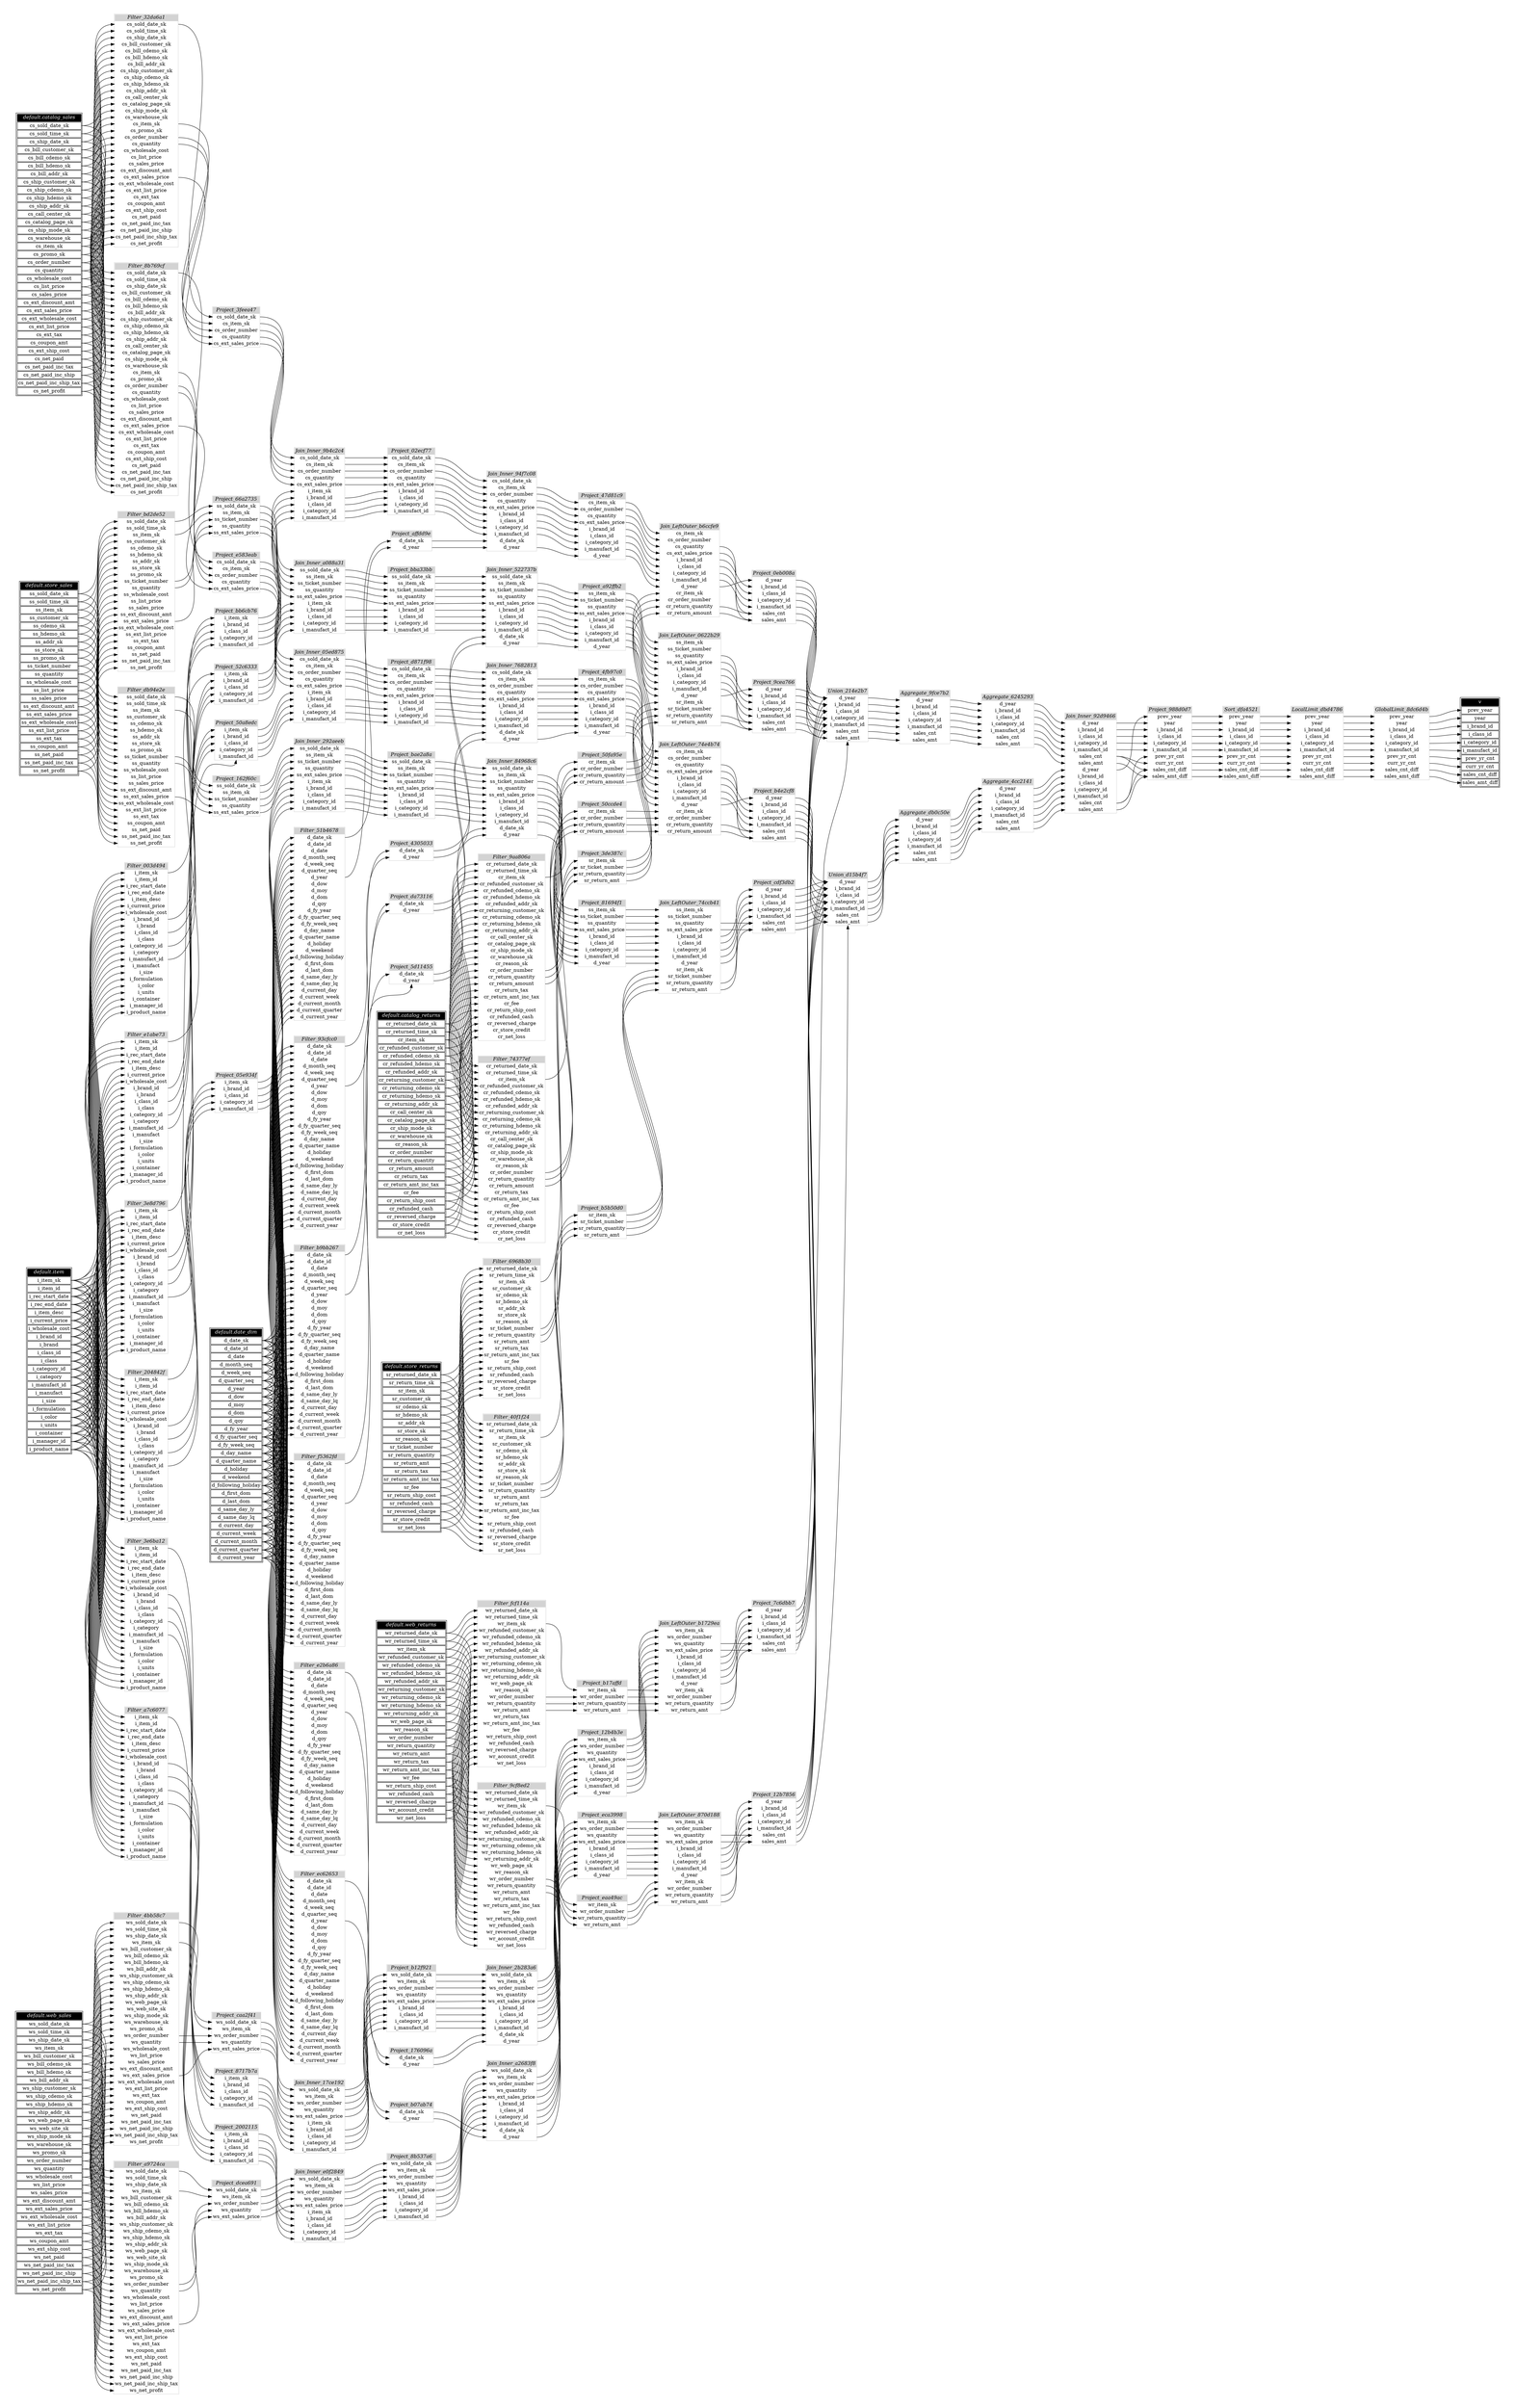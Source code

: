 // Automatically generated by TPCDSFlowTestSuite


digraph {
  graph [pad="0.5" nodesep="0.5" ranksep="1" fontname="Helvetica" rankdir=LR];
  node [shape=plaintext]

  
"Aggregate_4cc2141" [label=<
<table color="lightgray" border="1" cellborder="0" cellspacing="0">
  <tr><td bgcolor="lightgray" port="nodeName"><i>Aggregate_4cc2141</i></td></tr>
  <tr><td port="0">d_year</td></tr>
<tr><td port="1">i_brand_id</td></tr>
<tr><td port="2">i_class_id</td></tr>
<tr><td port="3">i_category_id</td></tr>
<tr><td port="4">i_manufact_id</td></tr>
<tr><td port="5">sales_cnt</td></tr>
<tr><td port="6">sales_amt</td></tr>
</table>>];
     

"Aggregate_6245293" [label=<
<table color="lightgray" border="1" cellborder="0" cellspacing="0">
  <tr><td bgcolor="lightgray" port="nodeName"><i>Aggregate_6245293</i></td></tr>
  <tr><td port="0">d_year</td></tr>
<tr><td port="1">i_brand_id</td></tr>
<tr><td port="2">i_class_id</td></tr>
<tr><td port="3">i_category_id</td></tr>
<tr><td port="4">i_manufact_id</td></tr>
<tr><td port="5">sales_cnt</td></tr>
<tr><td port="6">sales_amt</td></tr>
</table>>];
     

"Aggregate_9fce7b2" [label=<
<table color="lightgray" border="1" cellborder="0" cellspacing="0">
  <tr><td bgcolor="lightgray" port="nodeName"><i>Aggregate_9fce7b2</i></td></tr>
  <tr><td port="0">d_year</td></tr>
<tr><td port="1">i_brand_id</td></tr>
<tr><td port="2">i_class_id</td></tr>
<tr><td port="3">i_category_id</td></tr>
<tr><td port="4">i_manufact_id</td></tr>
<tr><td port="5">sales_cnt</td></tr>
<tr><td port="6">sales_amt</td></tr>
</table>>];
     

"Aggregate_db0c50e" [label=<
<table color="lightgray" border="1" cellborder="0" cellspacing="0">
  <tr><td bgcolor="lightgray" port="nodeName"><i>Aggregate_db0c50e</i></td></tr>
  <tr><td port="0">d_year</td></tr>
<tr><td port="1">i_brand_id</td></tr>
<tr><td port="2">i_class_id</td></tr>
<tr><td port="3">i_category_id</td></tr>
<tr><td port="4">i_manufact_id</td></tr>
<tr><td port="5">sales_cnt</td></tr>
<tr><td port="6">sales_amt</td></tr>
</table>>];
     

"Filter_003d494" [label=<
<table color="lightgray" border="1" cellborder="0" cellspacing="0">
  <tr><td bgcolor="lightgray" port="nodeName"><i>Filter_003d494</i></td></tr>
  <tr><td port="0">i_item_sk</td></tr>
<tr><td port="1">i_item_id</td></tr>
<tr><td port="2">i_rec_start_date</td></tr>
<tr><td port="3">i_rec_end_date</td></tr>
<tr><td port="4">i_item_desc</td></tr>
<tr><td port="5">i_current_price</td></tr>
<tr><td port="6">i_wholesale_cost</td></tr>
<tr><td port="7">i_brand_id</td></tr>
<tr><td port="8">i_brand</td></tr>
<tr><td port="9">i_class_id</td></tr>
<tr><td port="10">i_class</td></tr>
<tr><td port="11">i_category_id</td></tr>
<tr><td port="12">i_category</td></tr>
<tr><td port="13">i_manufact_id</td></tr>
<tr><td port="14">i_manufact</td></tr>
<tr><td port="15">i_size</td></tr>
<tr><td port="16">i_formulation</td></tr>
<tr><td port="17">i_color</td></tr>
<tr><td port="18">i_units</td></tr>
<tr><td port="19">i_container</td></tr>
<tr><td port="20">i_manager_id</td></tr>
<tr><td port="21">i_product_name</td></tr>
</table>>];
     

"Filter_204842f" [label=<
<table color="lightgray" border="1" cellborder="0" cellspacing="0">
  <tr><td bgcolor="lightgray" port="nodeName"><i>Filter_204842f</i></td></tr>
  <tr><td port="0">i_item_sk</td></tr>
<tr><td port="1">i_item_id</td></tr>
<tr><td port="2">i_rec_start_date</td></tr>
<tr><td port="3">i_rec_end_date</td></tr>
<tr><td port="4">i_item_desc</td></tr>
<tr><td port="5">i_current_price</td></tr>
<tr><td port="6">i_wholesale_cost</td></tr>
<tr><td port="7">i_brand_id</td></tr>
<tr><td port="8">i_brand</td></tr>
<tr><td port="9">i_class_id</td></tr>
<tr><td port="10">i_class</td></tr>
<tr><td port="11">i_category_id</td></tr>
<tr><td port="12">i_category</td></tr>
<tr><td port="13">i_manufact_id</td></tr>
<tr><td port="14">i_manufact</td></tr>
<tr><td port="15">i_size</td></tr>
<tr><td port="16">i_formulation</td></tr>
<tr><td port="17">i_color</td></tr>
<tr><td port="18">i_units</td></tr>
<tr><td port="19">i_container</td></tr>
<tr><td port="20">i_manager_id</td></tr>
<tr><td port="21">i_product_name</td></tr>
</table>>];
     

"Filter_32da6a1" [label=<
<table color="lightgray" border="1" cellborder="0" cellspacing="0">
  <tr><td bgcolor="lightgray" port="nodeName"><i>Filter_32da6a1</i></td></tr>
  <tr><td port="0">cs_sold_date_sk</td></tr>
<tr><td port="1">cs_sold_time_sk</td></tr>
<tr><td port="2">cs_ship_date_sk</td></tr>
<tr><td port="3">cs_bill_customer_sk</td></tr>
<tr><td port="4">cs_bill_cdemo_sk</td></tr>
<tr><td port="5">cs_bill_hdemo_sk</td></tr>
<tr><td port="6">cs_bill_addr_sk</td></tr>
<tr><td port="7">cs_ship_customer_sk</td></tr>
<tr><td port="8">cs_ship_cdemo_sk</td></tr>
<tr><td port="9">cs_ship_hdemo_sk</td></tr>
<tr><td port="10">cs_ship_addr_sk</td></tr>
<tr><td port="11">cs_call_center_sk</td></tr>
<tr><td port="12">cs_catalog_page_sk</td></tr>
<tr><td port="13">cs_ship_mode_sk</td></tr>
<tr><td port="14">cs_warehouse_sk</td></tr>
<tr><td port="15">cs_item_sk</td></tr>
<tr><td port="16">cs_promo_sk</td></tr>
<tr><td port="17">cs_order_number</td></tr>
<tr><td port="18">cs_quantity</td></tr>
<tr><td port="19">cs_wholesale_cost</td></tr>
<tr><td port="20">cs_list_price</td></tr>
<tr><td port="21">cs_sales_price</td></tr>
<tr><td port="22">cs_ext_discount_amt</td></tr>
<tr><td port="23">cs_ext_sales_price</td></tr>
<tr><td port="24">cs_ext_wholesale_cost</td></tr>
<tr><td port="25">cs_ext_list_price</td></tr>
<tr><td port="26">cs_ext_tax</td></tr>
<tr><td port="27">cs_coupon_amt</td></tr>
<tr><td port="28">cs_ext_ship_cost</td></tr>
<tr><td port="29">cs_net_paid</td></tr>
<tr><td port="30">cs_net_paid_inc_tax</td></tr>
<tr><td port="31">cs_net_paid_inc_ship</td></tr>
<tr><td port="32">cs_net_paid_inc_ship_tax</td></tr>
<tr><td port="33">cs_net_profit</td></tr>
</table>>];
     

"Filter_3e6ba12" [label=<
<table color="lightgray" border="1" cellborder="0" cellspacing="0">
  <tr><td bgcolor="lightgray" port="nodeName"><i>Filter_3e6ba12</i></td></tr>
  <tr><td port="0">i_item_sk</td></tr>
<tr><td port="1">i_item_id</td></tr>
<tr><td port="2">i_rec_start_date</td></tr>
<tr><td port="3">i_rec_end_date</td></tr>
<tr><td port="4">i_item_desc</td></tr>
<tr><td port="5">i_current_price</td></tr>
<tr><td port="6">i_wholesale_cost</td></tr>
<tr><td port="7">i_brand_id</td></tr>
<tr><td port="8">i_brand</td></tr>
<tr><td port="9">i_class_id</td></tr>
<tr><td port="10">i_class</td></tr>
<tr><td port="11">i_category_id</td></tr>
<tr><td port="12">i_category</td></tr>
<tr><td port="13">i_manufact_id</td></tr>
<tr><td port="14">i_manufact</td></tr>
<tr><td port="15">i_size</td></tr>
<tr><td port="16">i_formulation</td></tr>
<tr><td port="17">i_color</td></tr>
<tr><td port="18">i_units</td></tr>
<tr><td port="19">i_container</td></tr>
<tr><td port="20">i_manager_id</td></tr>
<tr><td port="21">i_product_name</td></tr>
</table>>];
     

"Filter_3e8d796" [label=<
<table color="lightgray" border="1" cellborder="0" cellspacing="0">
  <tr><td bgcolor="lightgray" port="nodeName"><i>Filter_3e8d796</i></td></tr>
  <tr><td port="0">i_item_sk</td></tr>
<tr><td port="1">i_item_id</td></tr>
<tr><td port="2">i_rec_start_date</td></tr>
<tr><td port="3">i_rec_end_date</td></tr>
<tr><td port="4">i_item_desc</td></tr>
<tr><td port="5">i_current_price</td></tr>
<tr><td port="6">i_wholesale_cost</td></tr>
<tr><td port="7">i_brand_id</td></tr>
<tr><td port="8">i_brand</td></tr>
<tr><td port="9">i_class_id</td></tr>
<tr><td port="10">i_class</td></tr>
<tr><td port="11">i_category_id</td></tr>
<tr><td port="12">i_category</td></tr>
<tr><td port="13">i_manufact_id</td></tr>
<tr><td port="14">i_manufact</td></tr>
<tr><td port="15">i_size</td></tr>
<tr><td port="16">i_formulation</td></tr>
<tr><td port="17">i_color</td></tr>
<tr><td port="18">i_units</td></tr>
<tr><td port="19">i_container</td></tr>
<tr><td port="20">i_manager_id</td></tr>
<tr><td port="21">i_product_name</td></tr>
</table>>];
     

"Filter_40f1f24" [label=<
<table color="lightgray" border="1" cellborder="0" cellspacing="0">
  <tr><td bgcolor="lightgray" port="nodeName"><i>Filter_40f1f24</i></td></tr>
  <tr><td port="0">sr_returned_date_sk</td></tr>
<tr><td port="1">sr_return_time_sk</td></tr>
<tr><td port="2">sr_item_sk</td></tr>
<tr><td port="3">sr_customer_sk</td></tr>
<tr><td port="4">sr_cdemo_sk</td></tr>
<tr><td port="5">sr_hdemo_sk</td></tr>
<tr><td port="6">sr_addr_sk</td></tr>
<tr><td port="7">sr_store_sk</td></tr>
<tr><td port="8">sr_reason_sk</td></tr>
<tr><td port="9">sr_ticket_number</td></tr>
<tr><td port="10">sr_return_quantity</td></tr>
<tr><td port="11">sr_return_amt</td></tr>
<tr><td port="12">sr_return_tax</td></tr>
<tr><td port="13">sr_return_amt_inc_tax</td></tr>
<tr><td port="14">sr_fee</td></tr>
<tr><td port="15">sr_return_ship_cost</td></tr>
<tr><td port="16">sr_refunded_cash</td></tr>
<tr><td port="17">sr_reversed_charge</td></tr>
<tr><td port="18">sr_store_credit</td></tr>
<tr><td port="19">sr_net_loss</td></tr>
</table>>];
     

"Filter_4bb58c7" [label=<
<table color="lightgray" border="1" cellborder="0" cellspacing="0">
  <tr><td bgcolor="lightgray" port="nodeName"><i>Filter_4bb58c7</i></td></tr>
  <tr><td port="0">ws_sold_date_sk</td></tr>
<tr><td port="1">ws_sold_time_sk</td></tr>
<tr><td port="2">ws_ship_date_sk</td></tr>
<tr><td port="3">ws_item_sk</td></tr>
<tr><td port="4">ws_bill_customer_sk</td></tr>
<tr><td port="5">ws_bill_cdemo_sk</td></tr>
<tr><td port="6">ws_bill_hdemo_sk</td></tr>
<tr><td port="7">ws_bill_addr_sk</td></tr>
<tr><td port="8">ws_ship_customer_sk</td></tr>
<tr><td port="9">ws_ship_cdemo_sk</td></tr>
<tr><td port="10">ws_ship_hdemo_sk</td></tr>
<tr><td port="11">ws_ship_addr_sk</td></tr>
<tr><td port="12">ws_web_page_sk</td></tr>
<tr><td port="13">ws_web_site_sk</td></tr>
<tr><td port="14">ws_ship_mode_sk</td></tr>
<tr><td port="15">ws_warehouse_sk</td></tr>
<tr><td port="16">ws_promo_sk</td></tr>
<tr><td port="17">ws_order_number</td></tr>
<tr><td port="18">ws_quantity</td></tr>
<tr><td port="19">ws_wholesale_cost</td></tr>
<tr><td port="20">ws_list_price</td></tr>
<tr><td port="21">ws_sales_price</td></tr>
<tr><td port="22">ws_ext_discount_amt</td></tr>
<tr><td port="23">ws_ext_sales_price</td></tr>
<tr><td port="24">ws_ext_wholesale_cost</td></tr>
<tr><td port="25">ws_ext_list_price</td></tr>
<tr><td port="26">ws_ext_tax</td></tr>
<tr><td port="27">ws_coupon_amt</td></tr>
<tr><td port="28">ws_ext_ship_cost</td></tr>
<tr><td port="29">ws_net_paid</td></tr>
<tr><td port="30">ws_net_paid_inc_tax</td></tr>
<tr><td port="31">ws_net_paid_inc_ship</td></tr>
<tr><td port="32">ws_net_paid_inc_ship_tax</td></tr>
<tr><td port="33">ws_net_profit</td></tr>
</table>>];
     

"Filter_51b4678" [label=<
<table color="lightgray" border="1" cellborder="0" cellspacing="0">
  <tr><td bgcolor="lightgray" port="nodeName"><i>Filter_51b4678</i></td></tr>
  <tr><td port="0">d_date_sk</td></tr>
<tr><td port="1">d_date_id</td></tr>
<tr><td port="2">d_date</td></tr>
<tr><td port="3">d_month_seq</td></tr>
<tr><td port="4">d_week_seq</td></tr>
<tr><td port="5">d_quarter_seq</td></tr>
<tr><td port="6">d_year</td></tr>
<tr><td port="7">d_dow</td></tr>
<tr><td port="8">d_moy</td></tr>
<tr><td port="9">d_dom</td></tr>
<tr><td port="10">d_qoy</td></tr>
<tr><td port="11">d_fy_year</td></tr>
<tr><td port="12">d_fy_quarter_seq</td></tr>
<tr><td port="13">d_fy_week_seq</td></tr>
<tr><td port="14">d_day_name</td></tr>
<tr><td port="15">d_quarter_name</td></tr>
<tr><td port="16">d_holiday</td></tr>
<tr><td port="17">d_weekend</td></tr>
<tr><td port="18">d_following_holiday</td></tr>
<tr><td port="19">d_first_dom</td></tr>
<tr><td port="20">d_last_dom</td></tr>
<tr><td port="21">d_same_day_ly</td></tr>
<tr><td port="22">d_same_day_lq</td></tr>
<tr><td port="23">d_current_day</td></tr>
<tr><td port="24">d_current_week</td></tr>
<tr><td port="25">d_current_month</td></tr>
<tr><td port="26">d_current_quarter</td></tr>
<tr><td port="27">d_current_year</td></tr>
</table>>];
     

"Filter_6968b30" [label=<
<table color="lightgray" border="1" cellborder="0" cellspacing="0">
  <tr><td bgcolor="lightgray" port="nodeName"><i>Filter_6968b30</i></td></tr>
  <tr><td port="0">sr_returned_date_sk</td></tr>
<tr><td port="1">sr_return_time_sk</td></tr>
<tr><td port="2">sr_item_sk</td></tr>
<tr><td port="3">sr_customer_sk</td></tr>
<tr><td port="4">sr_cdemo_sk</td></tr>
<tr><td port="5">sr_hdemo_sk</td></tr>
<tr><td port="6">sr_addr_sk</td></tr>
<tr><td port="7">sr_store_sk</td></tr>
<tr><td port="8">sr_reason_sk</td></tr>
<tr><td port="9">sr_ticket_number</td></tr>
<tr><td port="10">sr_return_quantity</td></tr>
<tr><td port="11">sr_return_amt</td></tr>
<tr><td port="12">sr_return_tax</td></tr>
<tr><td port="13">sr_return_amt_inc_tax</td></tr>
<tr><td port="14">sr_fee</td></tr>
<tr><td port="15">sr_return_ship_cost</td></tr>
<tr><td port="16">sr_refunded_cash</td></tr>
<tr><td port="17">sr_reversed_charge</td></tr>
<tr><td port="18">sr_store_credit</td></tr>
<tr><td port="19">sr_net_loss</td></tr>
</table>>];
     

"Filter_74377ef" [label=<
<table color="lightgray" border="1" cellborder="0" cellspacing="0">
  <tr><td bgcolor="lightgray" port="nodeName"><i>Filter_74377ef</i></td></tr>
  <tr><td port="0">cr_returned_date_sk</td></tr>
<tr><td port="1">cr_returned_time_sk</td></tr>
<tr><td port="2">cr_item_sk</td></tr>
<tr><td port="3">cr_refunded_customer_sk</td></tr>
<tr><td port="4">cr_refunded_cdemo_sk</td></tr>
<tr><td port="5">cr_refunded_hdemo_sk</td></tr>
<tr><td port="6">cr_refunded_addr_sk</td></tr>
<tr><td port="7">cr_returning_customer_sk</td></tr>
<tr><td port="8">cr_returning_cdemo_sk</td></tr>
<tr><td port="9">cr_returning_hdemo_sk</td></tr>
<tr><td port="10">cr_returning_addr_sk</td></tr>
<tr><td port="11">cr_call_center_sk</td></tr>
<tr><td port="12">cr_catalog_page_sk</td></tr>
<tr><td port="13">cr_ship_mode_sk</td></tr>
<tr><td port="14">cr_warehouse_sk</td></tr>
<tr><td port="15">cr_reason_sk</td></tr>
<tr><td port="16">cr_order_number</td></tr>
<tr><td port="17">cr_return_quantity</td></tr>
<tr><td port="18">cr_return_amount</td></tr>
<tr><td port="19">cr_return_tax</td></tr>
<tr><td port="20">cr_return_amt_inc_tax</td></tr>
<tr><td port="21">cr_fee</td></tr>
<tr><td port="22">cr_return_ship_cost</td></tr>
<tr><td port="23">cr_refunded_cash</td></tr>
<tr><td port="24">cr_reversed_charge</td></tr>
<tr><td port="25">cr_store_credit</td></tr>
<tr><td port="26">cr_net_loss</td></tr>
</table>>];
     

"Filter_8b769cf" [label=<
<table color="lightgray" border="1" cellborder="0" cellspacing="0">
  <tr><td bgcolor="lightgray" port="nodeName"><i>Filter_8b769cf</i></td></tr>
  <tr><td port="0">cs_sold_date_sk</td></tr>
<tr><td port="1">cs_sold_time_sk</td></tr>
<tr><td port="2">cs_ship_date_sk</td></tr>
<tr><td port="3">cs_bill_customer_sk</td></tr>
<tr><td port="4">cs_bill_cdemo_sk</td></tr>
<tr><td port="5">cs_bill_hdemo_sk</td></tr>
<tr><td port="6">cs_bill_addr_sk</td></tr>
<tr><td port="7">cs_ship_customer_sk</td></tr>
<tr><td port="8">cs_ship_cdemo_sk</td></tr>
<tr><td port="9">cs_ship_hdemo_sk</td></tr>
<tr><td port="10">cs_ship_addr_sk</td></tr>
<tr><td port="11">cs_call_center_sk</td></tr>
<tr><td port="12">cs_catalog_page_sk</td></tr>
<tr><td port="13">cs_ship_mode_sk</td></tr>
<tr><td port="14">cs_warehouse_sk</td></tr>
<tr><td port="15">cs_item_sk</td></tr>
<tr><td port="16">cs_promo_sk</td></tr>
<tr><td port="17">cs_order_number</td></tr>
<tr><td port="18">cs_quantity</td></tr>
<tr><td port="19">cs_wholesale_cost</td></tr>
<tr><td port="20">cs_list_price</td></tr>
<tr><td port="21">cs_sales_price</td></tr>
<tr><td port="22">cs_ext_discount_amt</td></tr>
<tr><td port="23">cs_ext_sales_price</td></tr>
<tr><td port="24">cs_ext_wholesale_cost</td></tr>
<tr><td port="25">cs_ext_list_price</td></tr>
<tr><td port="26">cs_ext_tax</td></tr>
<tr><td port="27">cs_coupon_amt</td></tr>
<tr><td port="28">cs_ext_ship_cost</td></tr>
<tr><td port="29">cs_net_paid</td></tr>
<tr><td port="30">cs_net_paid_inc_tax</td></tr>
<tr><td port="31">cs_net_paid_inc_ship</td></tr>
<tr><td port="32">cs_net_paid_inc_ship_tax</td></tr>
<tr><td port="33">cs_net_profit</td></tr>
</table>>];
     

"Filter_93cfcc0" [label=<
<table color="lightgray" border="1" cellborder="0" cellspacing="0">
  <tr><td bgcolor="lightgray" port="nodeName"><i>Filter_93cfcc0</i></td></tr>
  <tr><td port="0">d_date_sk</td></tr>
<tr><td port="1">d_date_id</td></tr>
<tr><td port="2">d_date</td></tr>
<tr><td port="3">d_month_seq</td></tr>
<tr><td port="4">d_week_seq</td></tr>
<tr><td port="5">d_quarter_seq</td></tr>
<tr><td port="6">d_year</td></tr>
<tr><td port="7">d_dow</td></tr>
<tr><td port="8">d_moy</td></tr>
<tr><td port="9">d_dom</td></tr>
<tr><td port="10">d_qoy</td></tr>
<tr><td port="11">d_fy_year</td></tr>
<tr><td port="12">d_fy_quarter_seq</td></tr>
<tr><td port="13">d_fy_week_seq</td></tr>
<tr><td port="14">d_day_name</td></tr>
<tr><td port="15">d_quarter_name</td></tr>
<tr><td port="16">d_holiday</td></tr>
<tr><td port="17">d_weekend</td></tr>
<tr><td port="18">d_following_holiday</td></tr>
<tr><td port="19">d_first_dom</td></tr>
<tr><td port="20">d_last_dom</td></tr>
<tr><td port="21">d_same_day_ly</td></tr>
<tr><td port="22">d_same_day_lq</td></tr>
<tr><td port="23">d_current_day</td></tr>
<tr><td port="24">d_current_week</td></tr>
<tr><td port="25">d_current_month</td></tr>
<tr><td port="26">d_current_quarter</td></tr>
<tr><td port="27">d_current_year</td></tr>
</table>>];
     

"Filter_9aa806a" [label=<
<table color="lightgray" border="1" cellborder="0" cellspacing="0">
  <tr><td bgcolor="lightgray" port="nodeName"><i>Filter_9aa806a</i></td></tr>
  <tr><td port="0">cr_returned_date_sk</td></tr>
<tr><td port="1">cr_returned_time_sk</td></tr>
<tr><td port="2">cr_item_sk</td></tr>
<tr><td port="3">cr_refunded_customer_sk</td></tr>
<tr><td port="4">cr_refunded_cdemo_sk</td></tr>
<tr><td port="5">cr_refunded_hdemo_sk</td></tr>
<tr><td port="6">cr_refunded_addr_sk</td></tr>
<tr><td port="7">cr_returning_customer_sk</td></tr>
<tr><td port="8">cr_returning_cdemo_sk</td></tr>
<tr><td port="9">cr_returning_hdemo_sk</td></tr>
<tr><td port="10">cr_returning_addr_sk</td></tr>
<tr><td port="11">cr_call_center_sk</td></tr>
<tr><td port="12">cr_catalog_page_sk</td></tr>
<tr><td port="13">cr_ship_mode_sk</td></tr>
<tr><td port="14">cr_warehouse_sk</td></tr>
<tr><td port="15">cr_reason_sk</td></tr>
<tr><td port="16">cr_order_number</td></tr>
<tr><td port="17">cr_return_quantity</td></tr>
<tr><td port="18">cr_return_amount</td></tr>
<tr><td port="19">cr_return_tax</td></tr>
<tr><td port="20">cr_return_amt_inc_tax</td></tr>
<tr><td port="21">cr_fee</td></tr>
<tr><td port="22">cr_return_ship_cost</td></tr>
<tr><td port="23">cr_refunded_cash</td></tr>
<tr><td port="24">cr_reversed_charge</td></tr>
<tr><td port="25">cr_store_credit</td></tr>
<tr><td port="26">cr_net_loss</td></tr>
</table>>];
     

"Filter_9cf8ed2" [label=<
<table color="lightgray" border="1" cellborder="0" cellspacing="0">
  <tr><td bgcolor="lightgray" port="nodeName"><i>Filter_9cf8ed2</i></td></tr>
  <tr><td port="0">wr_returned_date_sk</td></tr>
<tr><td port="1">wr_returned_time_sk</td></tr>
<tr><td port="2">wr_item_sk</td></tr>
<tr><td port="3">wr_refunded_customer_sk</td></tr>
<tr><td port="4">wr_refunded_cdemo_sk</td></tr>
<tr><td port="5">wr_refunded_hdemo_sk</td></tr>
<tr><td port="6">wr_refunded_addr_sk</td></tr>
<tr><td port="7">wr_returning_customer_sk</td></tr>
<tr><td port="8">wr_returning_cdemo_sk</td></tr>
<tr><td port="9">wr_returning_hdemo_sk</td></tr>
<tr><td port="10">wr_returning_addr_sk</td></tr>
<tr><td port="11">wr_web_page_sk</td></tr>
<tr><td port="12">wr_reason_sk</td></tr>
<tr><td port="13">wr_order_number</td></tr>
<tr><td port="14">wr_return_quantity</td></tr>
<tr><td port="15">wr_return_amt</td></tr>
<tr><td port="16">wr_return_tax</td></tr>
<tr><td port="17">wr_return_amt_inc_tax</td></tr>
<tr><td port="18">wr_fee</td></tr>
<tr><td port="19">wr_return_ship_cost</td></tr>
<tr><td port="20">wr_refunded_cash</td></tr>
<tr><td port="21">wr_reversed_charge</td></tr>
<tr><td port="22">wr_account_credit</td></tr>
<tr><td port="23">wr_net_loss</td></tr>
</table>>];
     

"Filter_a7c6077" [label=<
<table color="lightgray" border="1" cellborder="0" cellspacing="0">
  <tr><td bgcolor="lightgray" port="nodeName"><i>Filter_a7c6077</i></td></tr>
  <tr><td port="0">i_item_sk</td></tr>
<tr><td port="1">i_item_id</td></tr>
<tr><td port="2">i_rec_start_date</td></tr>
<tr><td port="3">i_rec_end_date</td></tr>
<tr><td port="4">i_item_desc</td></tr>
<tr><td port="5">i_current_price</td></tr>
<tr><td port="6">i_wholesale_cost</td></tr>
<tr><td port="7">i_brand_id</td></tr>
<tr><td port="8">i_brand</td></tr>
<tr><td port="9">i_class_id</td></tr>
<tr><td port="10">i_class</td></tr>
<tr><td port="11">i_category_id</td></tr>
<tr><td port="12">i_category</td></tr>
<tr><td port="13">i_manufact_id</td></tr>
<tr><td port="14">i_manufact</td></tr>
<tr><td port="15">i_size</td></tr>
<tr><td port="16">i_formulation</td></tr>
<tr><td port="17">i_color</td></tr>
<tr><td port="18">i_units</td></tr>
<tr><td port="19">i_container</td></tr>
<tr><td port="20">i_manager_id</td></tr>
<tr><td port="21">i_product_name</td></tr>
</table>>];
     

"Filter_a9724ca" [label=<
<table color="lightgray" border="1" cellborder="0" cellspacing="0">
  <tr><td bgcolor="lightgray" port="nodeName"><i>Filter_a9724ca</i></td></tr>
  <tr><td port="0">ws_sold_date_sk</td></tr>
<tr><td port="1">ws_sold_time_sk</td></tr>
<tr><td port="2">ws_ship_date_sk</td></tr>
<tr><td port="3">ws_item_sk</td></tr>
<tr><td port="4">ws_bill_customer_sk</td></tr>
<tr><td port="5">ws_bill_cdemo_sk</td></tr>
<tr><td port="6">ws_bill_hdemo_sk</td></tr>
<tr><td port="7">ws_bill_addr_sk</td></tr>
<tr><td port="8">ws_ship_customer_sk</td></tr>
<tr><td port="9">ws_ship_cdemo_sk</td></tr>
<tr><td port="10">ws_ship_hdemo_sk</td></tr>
<tr><td port="11">ws_ship_addr_sk</td></tr>
<tr><td port="12">ws_web_page_sk</td></tr>
<tr><td port="13">ws_web_site_sk</td></tr>
<tr><td port="14">ws_ship_mode_sk</td></tr>
<tr><td port="15">ws_warehouse_sk</td></tr>
<tr><td port="16">ws_promo_sk</td></tr>
<tr><td port="17">ws_order_number</td></tr>
<tr><td port="18">ws_quantity</td></tr>
<tr><td port="19">ws_wholesale_cost</td></tr>
<tr><td port="20">ws_list_price</td></tr>
<tr><td port="21">ws_sales_price</td></tr>
<tr><td port="22">ws_ext_discount_amt</td></tr>
<tr><td port="23">ws_ext_sales_price</td></tr>
<tr><td port="24">ws_ext_wholesale_cost</td></tr>
<tr><td port="25">ws_ext_list_price</td></tr>
<tr><td port="26">ws_ext_tax</td></tr>
<tr><td port="27">ws_coupon_amt</td></tr>
<tr><td port="28">ws_ext_ship_cost</td></tr>
<tr><td port="29">ws_net_paid</td></tr>
<tr><td port="30">ws_net_paid_inc_tax</td></tr>
<tr><td port="31">ws_net_paid_inc_ship</td></tr>
<tr><td port="32">ws_net_paid_inc_ship_tax</td></tr>
<tr><td port="33">ws_net_profit</td></tr>
</table>>];
     

"Filter_b9bb267" [label=<
<table color="lightgray" border="1" cellborder="0" cellspacing="0">
  <tr><td bgcolor="lightgray" port="nodeName"><i>Filter_b9bb267</i></td></tr>
  <tr><td port="0">d_date_sk</td></tr>
<tr><td port="1">d_date_id</td></tr>
<tr><td port="2">d_date</td></tr>
<tr><td port="3">d_month_seq</td></tr>
<tr><td port="4">d_week_seq</td></tr>
<tr><td port="5">d_quarter_seq</td></tr>
<tr><td port="6">d_year</td></tr>
<tr><td port="7">d_dow</td></tr>
<tr><td port="8">d_moy</td></tr>
<tr><td port="9">d_dom</td></tr>
<tr><td port="10">d_qoy</td></tr>
<tr><td port="11">d_fy_year</td></tr>
<tr><td port="12">d_fy_quarter_seq</td></tr>
<tr><td port="13">d_fy_week_seq</td></tr>
<tr><td port="14">d_day_name</td></tr>
<tr><td port="15">d_quarter_name</td></tr>
<tr><td port="16">d_holiday</td></tr>
<tr><td port="17">d_weekend</td></tr>
<tr><td port="18">d_following_holiday</td></tr>
<tr><td port="19">d_first_dom</td></tr>
<tr><td port="20">d_last_dom</td></tr>
<tr><td port="21">d_same_day_ly</td></tr>
<tr><td port="22">d_same_day_lq</td></tr>
<tr><td port="23">d_current_day</td></tr>
<tr><td port="24">d_current_week</td></tr>
<tr><td port="25">d_current_month</td></tr>
<tr><td port="26">d_current_quarter</td></tr>
<tr><td port="27">d_current_year</td></tr>
</table>>];
     

"Filter_bd2de52" [label=<
<table color="lightgray" border="1" cellborder="0" cellspacing="0">
  <tr><td bgcolor="lightgray" port="nodeName"><i>Filter_bd2de52</i></td></tr>
  <tr><td port="0">ss_sold_date_sk</td></tr>
<tr><td port="1">ss_sold_time_sk</td></tr>
<tr><td port="2">ss_item_sk</td></tr>
<tr><td port="3">ss_customer_sk</td></tr>
<tr><td port="4">ss_cdemo_sk</td></tr>
<tr><td port="5">ss_hdemo_sk</td></tr>
<tr><td port="6">ss_addr_sk</td></tr>
<tr><td port="7">ss_store_sk</td></tr>
<tr><td port="8">ss_promo_sk</td></tr>
<tr><td port="9">ss_ticket_number</td></tr>
<tr><td port="10">ss_quantity</td></tr>
<tr><td port="11">ss_wholesale_cost</td></tr>
<tr><td port="12">ss_list_price</td></tr>
<tr><td port="13">ss_sales_price</td></tr>
<tr><td port="14">ss_ext_discount_amt</td></tr>
<tr><td port="15">ss_ext_sales_price</td></tr>
<tr><td port="16">ss_ext_wholesale_cost</td></tr>
<tr><td port="17">ss_ext_list_price</td></tr>
<tr><td port="18">ss_ext_tax</td></tr>
<tr><td port="19">ss_coupon_amt</td></tr>
<tr><td port="20">ss_net_paid</td></tr>
<tr><td port="21">ss_net_paid_inc_tax</td></tr>
<tr><td port="22">ss_net_profit</td></tr>
</table>>];
     

"Filter_db94e2e" [label=<
<table color="lightgray" border="1" cellborder="0" cellspacing="0">
  <tr><td bgcolor="lightgray" port="nodeName"><i>Filter_db94e2e</i></td></tr>
  <tr><td port="0">ss_sold_date_sk</td></tr>
<tr><td port="1">ss_sold_time_sk</td></tr>
<tr><td port="2">ss_item_sk</td></tr>
<tr><td port="3">ss_customer_sk</td></tr>
<tr><td port="4">ss_cdemo_sk</td></tr>
<tr><td port="5">ss_hdemo_sk</td></tr>
<tr><td port="6">ss_addr_sk</td></tr>
<tr><td port="7">ss_store_sk</td></tr>
<tr><td port="8">ss_promo_sk</td></tr>
<tr><td port="9">ss_ticket_number</td></tr>
<tr><td port="10">ss_quantity</td></tr>
<tr><td port="11">ss_wholesale_cost</td></tr>
<tr><td port="12">ss_list_price</td></tr>
<tr><td port="13">ss_sales_price</td></tr>
<tr><td port="14">ss_ext_discount_amt</td></tr>
<tr><td port="15">ss_ext_sales_price</td></tr>
<tr><td port="16">ss_ext_wholesale_cost</td></tr>
<tr><td port="17">ss_ext_list_price</td></tr>
<tr><td port="18">ss_ext_tax</td></tr>
<tr><td port="19">ss_coupon_amt</td></tr>
<tr><td port="20">ss_net_paid</td></tr>
<tr><td port="21">ss_net_paid_inc_tax</td></tr>
<tr><td port="22">ss_net_profit</td></tr>
</table>>];
     

"Filter_e1abe73" [label=<
<table color="lightgray" border="1" cellborder="0" cellspacing="0">
  <tr><td bgcolor="lightgray" port="nodeName"><i>Filter_e1abe73</i></td></tr>
  <tr><td port="0">i_item_sk</td></tr>
<tr><td port="1">i_item_id</td></tr>
<tr><td port="2">i_rec_start_date</td></tr>
<tr><td port="3">i_rec_end_date</td></tr>
<tr><td port="4">i_item_desc</td></tr>
<tr><td port="5">i_current_price</td></tr>
<tr><td port="6">i_wholesale_cost</td></tr>
<tr><td port="7">i_brand_id</td></tr>
<tr><td port="8">i_brand</td></tr>
<tr><td port="9">i_class_id</td></tr>
<tr><td port="10">i_class</td></tr>
<tr><td port="11">i_category_id</td></tr>
<tr><td port="12">i_category</td></tr>
<tr><td port="13">i_manufact_id</td></tr>
<tr><td port="14">i_manufact</td></tr>
<tr><td port="15">i_size</td></tr>
<tr><td port="16">i_formulation</td></tr>
<tr><td port="17">i_color</td></tr>
<tr><td port="18">i_units</td></tr>
<tr><td port="19">i_container</td></tr>
<tr><td port="20">i_manager_id</td></tr>
<tr><td port="21">i_product_name</td></tr>
</table>>];
     

"Filter_e2b6a86" [label=<
<table color="lightgray" border="1" cellborder="0" cellspacing="0">
  <tr><td bgcolor="lightgray" port="nodeName"><i>Filter_e2b6a86</i></td></tr>
  <tr><td port="0">d_date_sk</td></tr>
<tr><td port="1">d_date_id</td></tr>
<tr><td port="2">d_date</td></tr>
<tr><td port="3">d_month_seq</td></tr>
<tr><td port="4">d_week_seq</td></tr>
<tr><td port="5">d_quarter_seq</td></tr>
<tr><td port="6">d_year</td></tr>
<tr><td port="7">d_dow</td></tr>
<tr><td port="8">d_moy</td></tr>
<tr><td port="9">d_dom</td></tr>
<tr><td port="10">d_qoy</td></tr>
<tr><td port="11">d_fy_year</td></tr>
<tr><td port="12">d_fy_quarter_seq</td></tr>
<tr><td port="13">d_fy_week_seq</td></tr>
<tr><td port="14">d_day_name</td></tr>
<tr><td port="15">d_quarter_name</td></tr>
<tr><td port="16">d_holiday</td></tr>
<tr><td port="17">d_weekend</td></tr>
<tr><td port="18">d_following_holiday</td></tr>
<tr><td port="19">d_first_dom</td></tr>
<tr><td port="20">d_last_dom</td></tr>
<tr><td port="21">d_same_day_ly</td></tr>
<tr><td port="22">d_same_day_lq</td></tr>
<tr><td port="23">d_current_day</td></tr>
<tr><td port="24">d_current_week</td></tr>
<tr><td port="25">d_current_month</td></tr>
<tr><td port="26">d_current_quarter</td></tr>
<tr><td port="27">d_current_year</td></tr>
</table>>];
     

"Filter_ec62653" [label=<
<table color="lightgray" border="1" cellborder="0" cellspacing="0">
  <tr><td bgcolor="lightgray" port="nodeName"><i>Filter_ec62653</i></td></tr>
  <tr><td port="0">d_date_sk</td></tr>
<tr><td port="1">d_date_id</td></tr>
<tr><td port="2">d_date</td></tr>
<tr><td port="3">d_month_seq</td></tr>
<tr><td port="4">d_week_seq</td></tr>
<tr><td port="5">d_quarter_seq</td></tr>
<tr><td port="6">d_year</td></tr>
<tr><td port="7">d_dow</td></tr>
<tr><td port="8">d_moy</td></tr>
<tr><td port="9">d_dom</td></tr>
<tr><td port="10">d_qoy</td></tr>
<tr><td port="11">d_fy_year</td></tr>
<tr><td port="12">d_fy_quarter_seq</td></tr>
<tr><td port="13">d_fy_week_seq</td></tr>
<tr><td port="14">d_day_name</td></tr>
<tr><td port="15">d_quarter_name</td></tr>
<tr><td port="16">d_holiday</td></tr>
<tr><td port="17">d_weekend</td></tr>
<tr><td port="18">d_following_holiday</td></tr>
<tr><td port="19">d_first_dom</td></tr>
<tr><td port="20">d_last_dom</td></tr>
<tr><td port="21">d_same_day_ly</td></tr>
<tr><td port="22">d_same_day_lq</td></tr>
<tr><td port="23">d_current_day</td></tr>
<tr><td port="24">d_current_week</td></tr>
<tr><td port="25">d_current_month</td></tr>
<tr><td port="26">d_current_quarter</td></tr>
<tr><td port="27">d_current_year</td></tr>
</table>>];
     

"Filter_f5362fd" [label=<
<table color="lightgray" border="1" cellborder="0" cellspacing="0">
  <tr><td bgcolor="lightgray" port="nodeName"><i>Filter_f5362fd</i></td></tr>
  <tr><td port="0">d_date_sk</td></tr>
<tr><td port="1">d_date_id</td></tr>
<tr><td port="2">d_date</td></tr>
<tr><td port="3">d_month_seq</td></tr>
<tr><td port="4">d_week_seq</td></tr>
<tr><td port="5">d_quarter_seq</td></tr>
<tr><td port="6">d_year</td></tr>
<tr><td port="7">d_dow</td></tr>
<tr><td port="8">d_moy</td></tr>
<tr><td port="9">d_dom</td></tr>
<tr><td port="10">d_qoy</td></tr>
<tr><td port="11">d_fy_year</td></tr>
<tr><td port="12">d_fy_quarter_seq</td></tr>
<tr><td port="13">d_fy_week_seq</td></tr>
<tr><td port="14">d_day_name</td></tr>
<tr><td port="15">d_quarter_name</td></tr>
<tr><td port="16">d_holiday</td></tr>
<tr><td port="17">d_weekend</td></tr>
<tr><td port="18">d_following_holiday</td></tr>
<tr><td port="19">d_first_dom</td></tr>
<tr><td port="20">d_last_dom</td></tr>
<tr><td port="21">d_same_day_ly</td></tr>
<tr><td port="22">d_same_day_lq</td></tr>
<tr><td port="23">d_current_day</td></tr>
<tr><td port="24">d_current_week</td></tr>
<tr><td port="25">d_current_month</td></tr>
<tr><td port="26">d_current_quarter</td></tr>
<tr><td port="27">d_current_year</td></tr>
</table>>];
     

"Filter_fcf114a" [label=<
<table color="lightgray" border="1" cellborder="0" cellspacing="0">
  <tr><td bgcolor="lightgray" port="nodeName"><i>Filter_fcf114a</i></td></tr>
  <tr><td port="0">wr_returned_date_sk</td></tr>
<tr><td port="1">wr_returned_time_sk</td></tr>
<tr><td port="2">wr_item_sk</td></tr>
<tr><td port="3">wr_refunded_customer_sk</td></tr>
<tr><td port="4">wr_refunded_cdemo_sk</td></tr>
<tr><td port="5">wr_refunded_hdemo_sk</td></tr>
<tr><td port="6">wr_refunded_addr_sk</td></tr>
<tr><td port="7">wr_returning_customer_sk</td></tr>
<tr><td port="8">wr_returning_cdemo_sk</td></tr>
<tr><td port="9">wr_returning_hdemo_sk</td></tr>
<tr><td port="10">wr_returning_addr_sk</td></tr>
<tr><td port="11">wr_web_page_sk</td></tr>
<tr><td port="12">wr_reason_sk</td></tr>
<tr><td port="13">wr_order_number</td></tr>
<tr><td port="14">wr_return_quantity</td></tr>
<tr><td port="15">wr_return_amt</td></tr>
<tr><td port="16">wr_return_tax</td></tr>
<tr><td port="17">wr_return_amt_inc_tax</td></tr>
<tr><td port="18">wr_fee</td></tr>
<tr><td port="19">wr_return_ship_cost</td></tr>
<tr><td port="20">wr_refunded_cash</td></tr>
<tr><td port="21">wr_reversed_charge</td></tr>
<tr><td port="22">wr_account_credit</td></tr>
<tr><td port="23">wr_net_loss</td></tr>
</table>>];
     

"GlobalLimit_8dc6d4b" [label=<
<table color="lightgray" border="1" cellborder="0" cellspacing="0">
  <tr><td bgcolor="lightgray" port="nodeName"><i>GlobalLimit_8dc6d4b</i></td></tr>
  <tr><td port="0">prev_year</td></tr>
<tr><td port="1">year</td></tr>
<tr><td port="2">i_brand_id</td></tr>
<tr><td port="3">i_class_id</td></tr>
<tr><td port="4">i_category_id</td></tr>
<tr><td port="5">i_manufact_id</td></tr>
<tr><td port="6">prev_yr_cnt</td></tr>
<tr><td port="7">curr_yr_cnt</td></tr>
<tr><td port="8">sales_cnt_diff</td></tr>
<tr><td port="9">sales_amt_diff</td></tr>
</table>>];
     

"Join_Inner_05ed875" [label=<
<table color="lightgray" border="1" cellborder="0" cellspacing="0">
  <tr><td bgcolor="lightgray" port="nodeName"><i>Join_Inner_05ed875</i></td></tr>
  <tr><td port="0">cs_sold_date_sk</td></tr>
<tr><td port="1">cs_item_sk</td></tr>
<tr><td port="2">cs_order_number</td></tr>
<tr><td port="3">cs_quantity</td></tr>
<tr><td port="4">cs_ext_sales_price</td></tr>
<tr><td port="5">i_item_sk</td></tr>
<tr><td port="6">i_brand_id</td></tr>
<tr><td port="7">i_class_id</td></tr>
<tr><td port="8">i_category_id</td></tr>
<tr><td port="9">i_manufact_id</td></tr>
</table>>];
     

"Join_Inner_17ce192" [label=<
<table color="lightgray" border="1" cellborder="0" cellspacing="0">
  <tr><td bgcolor="lightgray" port="nodeName"><i>Join_Inner_17ce192</i></td></tr>
  <tr><td port="0">ws_sold_date_sk</td></tr>
<tr><td port="1">ws_item_sk</td></tr>
<tr><td port="2">ws_order_number</td></tr>
<tr><td port="3">ws_quantity</td></tr>
<tr><td port="4">ws_ext_sales_price</td></tr>
<tr><td port="5">i_item_sk</td></tr>
<tr><td port="6">i_brand_id</td></tr>
<tr><td port="7">i_class_id</td></tr>
<tr><td port="8">i_category_id</td></tr>
<tr><td port="9">i_manufact_id</td></tr>
</table>>];
     

"Join_Inner_292aeeb" [label=<
<table color="lightgray" border="1" cellborder="0" cellspacing="0">
  <tr><td bgcolor="lightgray" port="nodeName"><i>Join_Inner_292aeeb</i></td></tr>
  <tr><td port="0">ss_sold_date_sk</td></tr>
<tr><td port="1">ss_item_sk</td></tr>
<tr><td port="2">ss_ticket_number</td></tr>
<tr><td port="3">ss_quantity</td></tr>
<tr><td port="4">ss_ext_sales_price</td></tr>
<tr><td port="5">i_item_sk</td></tr>
<tr><td port="6">i_brand_id</td></tr>
<tr><td port="7">i_class_id</td></tr>
<tr><td port="8">i_category_id</td></tr>
<tr><td port="9">i_manufact_id</td></tr>
</table>>];
     

"Join_Inner_2b283a6" [label=<
<table color="lightgray" border="1" cellborder="0" cellspacing="0">
  <tr><td bgcolor="lightgray" port="nodeName"><i>Join_Inner_2b283a6</i></td></tr>
  <tr><td port="0">ws_sold_date_sk</td></tr>
<tr><td port="1">ws_item_sk</td></tr>
<tr><td port="2">ws_order_number</td></tr>
<tr><td port="3">ws_quantity</td></tr>
<tr><td port="4">ws_ext_sales_price</td></tr>
<tr><td port="5">i_brand_id</td></tr>
<tr><td port="6">i_class_id</td></tr>
<tr><td port="7">i_category_id</td></tr>
<tr><td port="8">i_manufact_id</td></tr>
<tr><td port="9">d_date_sk</td></tr>
<tr><td port="10">d_year</td></tr>
</table>>];
     

"Join_Inner_522737b" [label=<
<table color="lightgray" border="1" cellborder="0" cellspacing="0">
  <tr><td bgcolor="lightgray" port="nodeName"><i>Join_Inner_522737b</i></td></tr>
  <tr><td port="0">ss_sold_date_sk</td></tr>
<tr><td port="1">ss_item_sk</td></tr>
<tr><td port="2">ss_ticket_number</td></tr>
<tr><td port="3">ss_quantity</td></tr>
<tr><td port="4">ss_ext_sales_price</td></tr>
<tr><td port="5">i_brand_id</td></tr>
<tr><td port="6">i_class_id</td></tr>
<tr><td port="7">i_category_id</td></tr>
<tr><td port="8">i_manufact_id</td></tr>
<tr><td port="9">d_date_sk</td></tr>
<tr><td port="10">d_year</td></tr>
</table>>];
     

"Join_Inner_7682813" [label=<
<table color="lightgray" border="1" cellborder="0" cellspacing="0">
  <tr><td bgcolor="lightgray" port="nodeName"><i>Join_Inner_7682813</i></td></tr>
  <tr><td port="0">cs_sold_date_sk</td></tr>
<tr><td port="1">cs_item_sk</td></tr>
<tr><td port="2">cs_order_number</td></tr>
<tr><td port="3">cs_quantity</td></tr>
<tr><td port="4">cs_ext_sales_price</td></tr>
<tr><td port="5">i_brand_id</td></tr>
<tr><td port="6">i_class_id</td></tr>
<tr><td port="7">i_category_id</td></tr>
<tr><td port="8">i_manufact_id</td></tr>
<tr><td port="9">d_date_sk</td></tr>
<tr><td port="10">d_year</td></tr>
</table>>];
     

"Join_Inner_84968c6" [label=<
<table color="lightgray" border="1" cellborder="0" cellspacing="0">
  <tr><td bgcolor="lightgray" port="nodeName"><i>Join_Inner_84968c6</i></td></tr>
  <tr><td port="0">ss_sold_date_sk</td></tr>
<tr><td port="1">ss_item_sk</td></tr>
<tr><td port="2">ss_ticket_number</td></tr>
<tr><td port="3">ss_quantity</td></tr>
<tr><td port="4">ss_ext_sales_price</td></tr>
<tr><td port="5">i_brand_id</td></tr>
<tr><td port="6">i_class_id</td></tr>
<tr><td port="7">i_category_id</td></tr>
<tr><td port="8">i_manufact_id</td></tr>
<tr><td port="9">d_date_sk</td></tr>
<tr><td port="10">d_year</td></tr>
</table>>];
     

"Join_Inner_92d9466" [label=<
<table color="lightgray" border="1" cellborder="0" cellspacing="0">
  <tr><td bgcolor="lightgray" port="nodeName"><i>Join_Inner_92d9466</i></td></tr>
  <tr><td port="0">d_year</td></tr>
<tr><td port="1">i_brand_id</td></tr>
<tr><td port="2">i_class_id</td></tr>
<tr><td port="3">i_category_id</td></tr>
<tr><td port="4">i_manufact_id</td></tr>
<tr><td port="5">sales_cnt</td></tr>
<tr><td port="6">sales_amt</td></tr>
<tr><td port="7">d_year</td></tr>
<tr><td port="8">i_brand_id</td></tr>
<tr><td port="9">i_class_id</td></tr>
<tr><td port="10">i_category_id</td></tr>
<tr><td port="11">i_manufact_id</td></tr>
<tr><td port="12">sales_cnt</td></tr>
<tr><td port="13">sales_amt</td></tr>
</table>>];
     

"Join_Inner_94f7c08" [label=<
<table color="lightgray" border="1" cellborder="0" cellspacing="0">
  <tr><td bgcolor="lightgray" port="nodeName"><i>Join_Inner_94f7c08</i></td></tr>
  <tr><td port="0">cs_sold_date_sk</td></tr>
<tr><td port="1">cs_item_sk</td></tr>
<tr><td port="2">cs_order_number</td></tr>
<tr><td port="3">cs_quantity</td></tr>
<tr><td port="4">cs_ext_sales_price</td></tr>
<tr><td port="5">i_brand_id</td></tr>
<tr><td port="6">i_class_id</td></tr>
<tr><td port="7">i_category_id</td></tr>
<tr><td port="8">i_manufact_id</td></tr>
<tr><td port="9">d_date_sk</td></tr>
<tr><td port="10">d_year</td></tr>
</table>>];
     

"Join_Inner_9b4c2c4" [label=<
<table color="lightgray" border="1" cellborder="0" cellspacing="0">
  <tr><td bgcolor="lightgray" port="nodeName"><i>Join_Inner_9b4c2c4</i></td></tr>
  <tr><td port="0">cs_sold_date_sk</td></tr>
<tr><td port="1">cs_item_sk</td></tr>
<tr><td port="2">cs_order_number</td></tr>
<tr><td port="3">cs_quantity</td></tr>
<tr><td port="4">cs_ext_sales_price</td></tr>
<tr><td port="5">i_item_sk</td></tr>
<tr><td port="6">i_brand_id</td></tr>
<tr><td port="7">i_class_id</td></tr>
<tr><td port="8">i_category_id</td></tr>
<tr><td port="9">i_manufact_id</td></tr>
</table>>];
     

"Join_Inner_a088a31" [label=<
<table color="lightgray" border="1" cellborder="0" cellspacing="0">
  <tr><td bgcolor="lightgray" port="nodeName"><i>Join_Inner_a088a31</i></td></tr>
  <tr><td port="0">ss_sold_date_sk</td></tr>
<tr><td port="1">ss_item_sk</td></tr>
<tr><td port="2">ss_ticket_number</td></tr>
<tr><td port="3">ss_quantity</td></tr>
<tr><td port="4">ss_ext_sales_price</td></tr>
<tr><td port="5">i_item_sk</td></tr>
<tr><td port="6">i_brand_id</td></tr>
<tr><td port="7">i_class_id</td></tr>
<tr><td port="8">i_category_id</td></tr>
<tr><td port="9">i_manufact_id</td></tr>
</table>>];
     

"Join_Inner_a2683f8" [label=<
<table color="lightgray" border="1" cellborder="0" cellspacing="0">
  <tr><td bgcolor="lightgray" port="nodeName"><i>Join_Inner_a2683f8</i></td></tr>
  <tr><td port="0">ws_sold_date_sk</td></tr>
<tr><td port="1">ws_item_sk</td></tr>
<tr><td port="2">ws_order_number</td></tr>
<tr><td port="3">ws_quantity</td></tr>
<tr><td port="4">ws_ext_sales_price</td></tr>
<tr><td port="5">i_brand_id</td></tr>
<tr><td port="6">i_class_id</td></tr>
<tr><td port="7">i_category_id</td></tr>
<tr><td port="8">i_manufact_id</td></tr>
<tr><td port="9">d_date_sk</td></tr>
<tr><td port="10">d_year</td></tr>
</table>>];
     

"Join_Inner_e0f2849" [label=<
<table color="lightgray" border="1" cellborder="0" cellspacing="0">
  <tr><td bgcolor="lightgray" port="nodeName"><i>Join_Inner_e0f2849</i></td></tr>
  <tr><td port="0">ws_sold_date_sk</td></tr>
<tr><td port="1">ws_item_sk</td></tr>
<tr><td port="2">ws_order_number</td></tr>
<tr><td port="3">ws_quantity</td></tr>
<tr><td port="4">ws_ext_sales_price</td></tr>
<tr><td port="5">i_item_sk</td></tr>
<tr><td port="6">i_brand_id</td></tr>
<tr><td port="7">i_class_id</td></tr>
<tr><td port="8">i_category_id</td></tr>
<tr><td port="9">i_manufact_id</td></tr>
</table>>];
     

"Join_LeftOuter_0622b29" [label=<
<table color="lightgray" border="1" cellborder="0" cellspacing="0">
  <tr><td bgcolor="lightgray" port="nodeName"><i>Join_LeftOuter_0622b29</i></td></tr>
  <tr><td port="0">ss_item_sk</td></tr>
<tr><td port="1">ss_ticket_number</td></tr>
<tr><td port="2">ss_quantity</td></tr>
<tr><td port="3">ss_ext_sales_price</td></tr>
<tr><td port="4">i_brand_id</td></tr>
<tr><td port="5">i_class_id</td></tr>
<tr><td port="6">i_category_id</td></tr>
<tr><td port="7">i_manufact_id</td></tr>
<tr><td port="8">d_year</td></tr>
<tr><td port="9">sr_item_sk</td></tr>
<tr><td port="10">sr_ticket_number</td></tr>
<tr><td port="11">sr_return_quantity</td></tr>
<tr><td port="12">sr_return_amt</td></tr>
</table>>];
     

"Join_LeftOuter_74ccb41" [label=<
<table color="lightgray" border="1" cellborder="0" cellspacing="0">
  <tr><td bgcolor="lightgray" port="nodeName"><i>Join_LeftOuter_74ccb41</i></td></tr>
  <tr><td port="0">ss_item_sk</td></tr>
<tr><td port="1">ss_ticket_number</td></tr>
<tr><td port="2">ss_quantity</td></tr>
<tr><td port="3">ss_ext_sales_price</td></tr>
<tr><td port="4">i_brand_id</td></tr>
<tr><td port="5">i_class_id</td></tr>
<tr><td port="6">i_category_id</td></tr>
<tr><td port="7">i_manufact_id</td></tr>
<tr><td port="8">d_year</td></tr>
<tr><td port="9">sr_item_sk</td></tr>
<tr><td port="10">sr_ticket_number</td></tr>
<tr><td port="11">sr_return_quantity</td></tr>
<tr><td port="12">sr_return_amt</td></tr>
</table>>];
     

"Join_LeftOuter_74e4b74" [label=<
<table color="lightgray" border="1" cellborder="0" cellspacing="0">
  <tr><td bgcolor="lightgray" port="nodeName"><i>Join_LeftOuter_74e4b74</i></td></tr>
  <tr><td port="0">cs_item_sk</td></tr>
<tr><td port="1">cs_order_number</td></tr>
<tr><td port="2">cs_quantity</td></tr>
<tr><td port="3">cs_ext_sales_price</td></tr>
<tr><td port="4">i_brand_id</td></tr>
<tr><td port="5">i_class_id</td></tr>
<tr><td port="6">i_category_id</td></tr>
<tr><td port="7">i_manufact_id</td></tr>
<tr><td port="8">d_year</td></tr>
<tr><td port="9">cr_item_sk</td></tr>
<tr><td port="10">cr_order_number</td></tr>
<tr><td port="11">cr_return_quantity</td></tr>
<tr><td port="12">cr_return_amount</td></tr>
</table>>];
     

"Join_LeftOuter_870d188" [label=<
<table color="lightgray" border="1" cellborder="0" cellspacing="0">
  <tr><td bgcolor="lightgray" port="nodeName"><i>Join_LeftOuter_870d188</i></td></tr>
  <tr><td port="0">ws_item_sk</td></tr>
<tr><td port="1">ws_order_number</td></tr>
<tr><td port="2">ws_quantity</td></tr>
<tr><td port="3">ws_ext_sales_price</td></tr>
<tr><td port="4">i_brand_id</td></tr>
<tr><td port="5">i_class_id</td></tr>
<tr><td port="6">i_category_id</td></tr>
<tr><td port="7">i_manufact_id</td></tr>
<tr><td port="8">d_year</td></tr>
<tr><td port="9">wr_item_sk</td></tr>
<tr><td port="10">wr_order_number</td></tr>
<tr><td port="11">wr_return_quantity</td></tr>
<tr><td port="12">wr_return_amt</td></tr>
</table>>];
     

"Join_LeftOuter_b1729ea" [label=<
<table color="lightgray" border="1" cellborder="0" cellspacing="0">
  <tr><td bgcolor="lightgray" port="nodeName"><i>Join_LeftOuter_b1729ea</i></td></tr>
  <tr><td port="0">ws_item_sk</td></tr>
<tr><td port="1">ws_order_number</td></tr>
<tr><td port="2">ws_quantity</td></tr>
<tr><td port="3">ws_ext_sales_price</td></tr>
<tr><td port="4">i_brand_id</td></tr>
<tr><td port="5">i_class_id</td></tr>
<tr><td port="6">i_category_id</td></tr>
<tr><td port="7">i_manufact_id</td></tr>
<tr><td port="8">d_year</td></tr>
<tr><td port="9">wr_item_sk</td></tr>
<tr><td port="10">wr_order_number</td></tr>
<tr><td port="11">wr_return_quantity</td></tr>
<tr><td port="12">wr_return_amt</td></tr>
</table>>];
     

"Join_LeftOuter_b6ccfe9" [label=<
<table color="lightgray" border="1" cellborder="0" cellspacing="0">
  <tr><td bgcolor="lightgray" port="nodeName"><i>Join_LeftOuter_b6ccfe9</i></td></tr>
  <tr><td port="0">cs_item_sk</td></tr>
<tr><td port="1">cs_order_number</td></tr>
<tr><td port="2">cs_quantity</td></tr>
<tr><td port="3">cs_ext_sales_price</td></tr>
<tr><td port="4">i_brand_id</td></tr>
<tr><td port="5">i_class_id</td></tr>
<tr><td port="6">i_category_id</td></tr>
<tr><td port="7">i_manufact_id</td></tr>
<tr><td port="8">d_year</td></tr>
<tr><td port="9">cr_item_sk</td></tr>
<tr><td port="10">cr_order_number</td></tr>
<tr><td port="11">cr_return_quantity</td></tr>
<tr><td port="12">cr_return_amount</td></tr>
</table>>];
     

"LocalLimit_dbd4786" [label=<
<table color="lightgray" border="1" cellborder="0" cellspacing="0">
  <tr><td bgcolor="lightgray" port="nodeName"><i>LocalLimit_dbd4786</i></td></tr>
  <tr><td port="0">prev_year</td></tr>
<tr><td port="1">year</td></tr>
<tr><td port="2">i_brand_id</td></tr>
<tr><td port="3">i_class_id</td></tr>
<tr><td port="4">i_category_id</td></tr>
<tr><td port="5">i_manufact_id</td></tr>
<tr><td port="6">prev_yr_cnt</td></tr>
<tr><td port="7">curr_yr_cnt</td></tr>
<tr><td port="8">sales_cnt_diff</td></tr>
<tr><td port="9">sales_amt_diff</td></tr>
</table>>];
     

"Project_02ecf77" [label=<
<table color="lightgray" border="1" cellborder="0" cellspacing="0">
  <tr><td bgcolor="lightgray" port="nodeName"><i>Project_02ecf77</i></td></tr>
  <tr><td port="0">cs_sold_date_sk</td></tr>
<tr><td port="1">cs_item_sk</td></tr>
<tr><td port="2">cs_order_number</td></tr>
<tr><td port="3">cs_quantity</td></tr>
<tr><td port="4">cs_ext_sales_price</td></tr>
<tr><td port="5">i_brand_id</td></tr>
<tr><td port="6">i_class_id</td></tr>
<tr><td port="7">i_category_id</td></tr>
<tr><td port="8">i_manufact_id</td></tr>
</table>>];
     

"Project_05e934f" [label=<
<table color="lightgray" border="1" cellborder="0" cellspacing="0">
  <tr><td bgcolor="lightgray" port="nodeName"><i>Project_05e934f</i></td></tr>
  <tr><td port="0">i_item_sk</td></tr>
<tr><td port="1">i_brand_id</td></tr>
<tr><td port="2">i_class_id</td></tr>
<tr><td port="3">i_category_id</td></tr>
<tr><td port="4">i_manufact_id</td></tr>
</table>>];
     

"Project_0eb008a" [label=<
<table color="lightgray" border="1" cellborder="0" cellspacing="0">
  <tr><td bgcolor="lightgray" port="nodeName"><i>Project_0eb008a</i></td></tr>
  <tr><td port="0">d_year</td></tr>
<tr><td port="1">i_brand_id</td></tr>
<tr><td port="2">i_class_id</td></tr>
<tr><td port="3">i_category_id</td></tr>
<tr><td port="4">i_manufact_id</td></tr>
<tr><td port="5">sales_cnt</td></tr>
<tr><td port="6">sales_amt</td></tr>
</table>>];
     

"Project_12b4b3e" [label=<
<table color="lightgray" border="1" cellborder="0" cellspacing="0">
  <tr><td bgcolor="lightgray" port="nodeName"><i>Project_12b4b3e</i></td></tr>
  <tr><td port="0">ws_item_sk</td></tr>
<tr><td port="1">ws_order_number</td></tr>
<tr><td port="2">ws_quantity</td></tr>
<tr><td port="3">ws_ext_sales_price</td></tr>
<tr><td port="4">i_brand_id</td></tr>
<tr><td port="5">i_class_id</td></tr>
<tr><td port="6">i_category_id</td></tr>
<tr><td port="7">i_manufact_id</td></tr>
<tr><td port="8">d_year</td></tr>
</table>>];
     

"Project_12b7856" [label=<
<table color="lightgray" border="1" cellborder="0" cellspacing="0">
  <tr><td bgcolor="lightgray" port="nodeName"><i>Project_12b7856</i></td></tr>
  <tr><td port="0">d_year</td></tr>
<tr><td port="1">i_brand_id</td></tr>
<tr><td port="2">i_class_id</td></tr>
<tr><td port="3">i_category_id</td></tr>
<tr><td port="4">i_manufact_id</td></tr>
<tr><td port="5">sales_cnt</td></tr>
<tr><td port="6">sales_amt</td></tr>
</table>>];
     

"Project_162f60c" [label=<
<table color="lightgray" border="1" cellborder="0" cellspacing="0">
  <tr><td bgcolor="lightgray" port="nodeName"><i>Project_162f60c</i></td></tr>
  <tr><td port="0">ss_sold_date_sk</td></tr>
<tr><td port="1">ss_item_sk</td></tr>
<tr><td port="2">ss_ticket_number</td></tr>
<tr><td port="3">ss_quantity</td></tr>
<tr><td port="4">ss_ext_sales_price</td></tr>
</table>>];
     

"Project_176096a" [label=<
<table color="lightgray" border="1" cellborder="0" cellspacing="0">
  <tr><td bgcolor="lightgray" port="nodeName"><i>Project_176096a</i></td></tr>
  <tr><td port="0">d_date_sk</td></tr>
<tr><td port="1">d_year</td></tr>
</table>>];
     

"Project_2002115" [label=<
<table color="lightgray" border="1" cellborder="0" cellspacing="0">
  <tr><td bgcolor="lightgray" port="nodeName"><i>Project_2002115</i></td></tr>
  <tr><td port="0">i_item_sk</td></tr>
<tr><td port="1">i_brand_id</td></tr>
<tr><td port="2">i_class_id</td></tr>
<tr><td port="3">i_category_id</td></tr>
<tr><td port="4">i_manufact_id</td></tr>
</table>>];
     

"Project_3de387c" [label=<
<table color="lightgray" border="1" cellborder="0" cellspacing="0">
  <tr><td bgcolor="lightgray" port="nodeName"><i>Project_3de387c</i></td></tr>
  <tr><td port="0">sr_item_sk</td></tr>
<tr><td port="1">sr_ticket_number</td></tr>
<tr><td port="2">sr_return_quantity</td></tr>
<tr><td port="3">sr_return_amt</td></tr>
</table>>];
     

"Project_3feea47" [label=<
<table color="lightgray" border="1" cellborder="0" cellspacing="0">
  <tr><td bgcolor="lightgray" port="nodeName"><i>Project_3feea47</i></td></tr>
  <tr><td port="0">cs_sold_date_sk</td></tr>
<tr><td port="1">cs_item_sk</td></tr>
<tr><td port="2">cs_order_number</td></tr>
<tr><td port="3">cs_quantity</td></tr>
<tr><td port="4">cs_ext_sales_price</td></tr>
</table>>];
     

"Project_4305033" [label=<
<table color="lightgray" border="1" cellborder="0" cellspacing="0">
  <tr><td bgcolor="lightgray" port="nodeName"><i>Project_4305033</i></td></tr>
  <tr><td port="0">d_date_sk</td></tr>
<tr><td port="1">d_year</td></tr>
</table>>];
     

"Project_47d81c9" [label=<
<table color="lightgray" border="1" cellborder="0" cellspacing="0">
  <tr><td bgcolor="lightgray" port="nodeName"><i>Project_47d81c9</i></td></tr>
  <tr><td port="0">cs_item_sk</td></tr>
<tr><td port="1">cs_order_number</td></tr>
<tr><td port="2">cs_quantity</td></tr>
<tr><td port="3">cs_ext_sales_price</td></tr>
<tr><td port="4">i_brand_id</td></tr>
<tr><td port="5">i_class_id</td></tr>
<tr><td port="6">i_category_id</td></tr>
<tr><td port="7">i_manufact_id</td></tr>
<tr><td port="8">d_year</td></tr>
</table>>];
     

"Project_4fb97c0" [label=<
<table color="lightgray" border="1" cellborder="0" cellspacing="0">
  <tr><td bgcolor="lightgray" port="nodeName"><i>Project_4fb97c0</i></td></tr>
  <tr><td port="0">cs_item_sk</td></tr>
<tr><td port="1">cs_order_number</td></tr>
<tr><td port="2">cs_quantity</td></tr>
<tr><td port="3">cs_ext_sales_price</td></tr>
<tr><td port="4">i_brand_id</td></tr>
<tr><td port="5">i_class_id</td></tr>
<tr><td port="6">i_category_id</td></tr>
<tr><td port="7">i_manufact_id</td></tr>
<tr><td port="8">d_year</td></tr>
</table>>];
     

"Project_50a8edc" [label=<
<table color="lightgray" border="1" cellborder="0" cellspacing="0">
  <tr><td bgcolor="lightgray" port="nodeName"><i>Project_50a8edc</i></td></tr>
  <tr><td port="0">i_item_sk</td></tr>
<tr><td port="1">i_brand_id</td></tr>
<tr><td port="2">i_class_id</td></tr>
<tr><td port="3">i_category_id</td></tr>
<tr><td port="4">i_manufact_id</td></tr>
</table>>];
     

"Project_50ccde4" [label=<
<table color="lightgray" border="1" cellborder="0" cellspacing="0">
  <tr><td bgcolor="lightgray" port="nodeName"><i>Project_50ccde4</i></td></tr>
  <tr><td port="0">cr_item_sk</td></tr>
<tr><td port="1">cr_order_number</td></tr>
<tr><td port="2">cr_return_quantity</td></tr>
<tr><td port="3">cr_return_amount</td></tr>
</table>>];
     

"Project_50fa95e" [label=<
<table color="lightgray" border="1" cellborder="0" cellspacing="0">
  <tr><td bgcolor="lightgray" port="nodeName"><i>Project_50fa95e</i></td></tr>
  <tr><td port="0">cr_item_sk</td></tr>
<tr><td port="1">cr_order_number</td></tr>
<tr><td port="2">cr_return_quantity</td></tr>
<tr><td port="3">cr_return_amount</td></tr>
</table>>];
     

"Project_52c6333" [label=<
<table color="lightgray" border="1" cellborder="0" cellspacing="0">
  <tr><td bgcolor="lightgray" port="nodeName"><i>Project_52c6333</i></td></tr>
  <tr><td port="0">i_item_sk</td></tr>
<tr><td port="1">i_brand_id</td></tr>
<tr><td port="2">i_class_id</td></tr>
<tr><td port="3">i_category_id</td></tr>
<tr><td port="4">i_manufact_id</td></tr>
</table>>];
     

"Project_5d11455" [label=<
<table color="lightgray" border="1" cellborder="0" cellspacing="0">
  <tr><td bgcolor="lightgray" port="nodeName"><i>Project_5d11455</i></td></tr>
  <tr><td port="0">d_date_sk</td></tr>
<tr><td port="1">d_year</td></tr>
</table>>];
     

"Project_66a2735" [label=<
<table color="lightgray" border="1" cellborder="0" cellspacing="0">
  <tr><td bgcolor="lightgray" port="nodeName"><i>Project_66a2735</i></td></tr>
  <tr><td port="0">ss_sold_date_sk</td></tr>
<tr><td port="1">ss_item_sk</td></tr>
<tr><td port="2">ss_ticket_number</td></tr>
<tr><td port="3">ss_quantity</td></tr>
<tr><td port="4">ss_ext_sales_price</td></tr>
</table>>];
     

"Project_7c6dbb7" [label=<
<table color="lightgray" border="1" cellborder="0" cellspacing="0">
  <tr><td bgcolor="lightgray" port="nodeName"><i>Project_7c6dbb7</i></td></tr>
  <tr><td port="0">d_year</td></tr>
<tr><td port="1">i_brand_id</td></tr>
<tr><td port="2">i_class_id</td></tr>
<tr><td port="3">i_category_id</td></tr>
<tr><td port="4">i_manufact_id</td></tr>
<tr><td port="5">sales_cnt</td></tr>
<tr><td port="6">sales_amt</td></tr>
</table>>];
     

"Project_81694f1" [label=<
<table color="lightgray" border="1" cellborder="0" cellspacing="0">
  <tr><td bgcolor="lightgray" port="nodeName"><i>Project_81694f1</i></td></tr>
  <tr><td port="0">ss_item_sk</td></tr>
<tr><td port="1">ss_ticket_number</td></tr>
<tr><td port="2">ss_quantity</td></tr>
<tr><td port="3">ss_ext_sales_price</td></tr>
<tr><td port="4">i_brand_id</td></tr>
<tr><td port="5">i_class_id</td></tr>
<tr><td port="6">i_category_id</td></tr>
<tr><td port="7">i_manufact_id</td></tr>
<tr><td port="8">d_year</td></tr>
</table>>];
     

"Project_8717b7a" [label=<
<table color="lightgray" border="1" cellborder="0" cellspacing="0">
  <tr><td bgcolor="lightgray" port="nodeName"><i>Project_8717b7a</i></td></tr>
  <tr><td port="0">i_item_sk</td></tr>
<tr><td port="1">i_brand_id</td></tr>
<tr><td port="2">i_class_id</td></tr>
<tr><td port="3">i_category_id</td></tr>
<tr><td port="4">i_manufact_id</td></tr>
</table>>];
     

"Project_8b537a6" [label=<
<table color="lightgray" border="1" cellborder="0" cellspacing="0">
  <tr><td bgcolor="lightgray" port="nodeName"><i>Project_8b537a6</i></td></tr>
  <tr><td port="0">ws_sold_date_sk</td></tr>
<tr><td port="1">ws_item_sk</td></tr>
<tr><td port="2">ws_order_number</td></tr>
<tr><td port="3">ws_quantity</td></tr>
<tr><td port="4">ws_ext_sales_price</td></tr>
<tr><td port="5">i_brand_id</td></tr>
<tr><td port="6">i_class_id</td></tr>
<tr><td port="7">i_category_id</td></tr>
<tr><td port="8">i_manufact_id</td></tr>
</table>>];
     

"Project_988d0d7" [label=<
<table color="lightgray" border="1" cellborder="0" cellspacing="0">
  <tr><td bgcolor="lightgray" port="nodeName"><i>Project_988d0d7</i></td></tr>
  <tr><td port="0">prev_year</td></tr>
<tr><td port="1">year</td></tr>
<tr><td port="2">i_brand_id</td></tr>
<tr><td port="3">i_class_id</td></tr>
<tr><td port="4">i_category_id</td></tr>
<tr><td port="5">i_manufact_id</td></tr>
<tr><td port="6">prev_yr_cnt</td></tr>
<tr><td port="7">curr_yr_cnt</td></tr>
<tr><td port="8">sales_cnt_diff</td></tr>
<tr><td port="9">sales_amt_diff</td></tr>
</table>>];
     

"Project_9cea766" [label=<
<table color="lightgray" border="1" cellborder="0" cellspacing="0">
  <tr><td bgcolor="lightgray" port="nodeName"><i>Project_9cea766</i></td></tr>
  <tr><td port="0">d_year</td></tr>
<tr><td port="1">i_brand_id</td></tr>
<tr><td port="2">i_class_id</td></tr>
<tr><td port="3">i_category_id</td></tr>
<tr><td port="4">i_manufact_id</td></tr>
<tr><td port="5">sales_cnt</td></tr>
<tr><td port="6">sales_amt</td></tr>
</table>>];
     

"Project_a92ffb2" [label=<
<table color="lightgray" border="1" cellborder="0" cellspacing="0">
  <tr><td bgcolor="lightgray" port="nodeName"><i>Project_a92ffb2</i></td></tr>
  <tr><td port="0">ss_item_sk</td></tr>
<tr><td port="1">ss_ticket_number</td></tr>
<tr><td port="2">ss_quantity</td></tr>
<tr><td port="3">ss_ext_sales_price</td></tr>
<tr><td port="4">i_brand_id</td></tr>
<tr><td port="5">i_class_id</td></tr>
<tr><td port="6">i_category_id</td></tr>
<tr><td port="7">i_manufact_id</td></tr>
<tr><td port="8">d_year</td></tr>
</table>>];
     

"Project_affdd9e" [label=<
<table color="lightgray" border="1" cellborder="0" cellspacing="0">
  <tr><td bgcolor="lightgray" port="nodeName"><i>Project_affdd9e</i></td></tr>
  <tr><td port="0">d_date_sk</td></tr>
<tr><td port="1">d_year</td></tr>
</table>>];
     

"Project_b07ab74" [label=<
<table color="lightgray" border="1" cellborder="0" cellspacing="0">
  <tr><td bgcolor="lightgray" port="nodeName"><i>Project_b07ab74</i></td></tr>
  <tr><td port="0">d_date_sk</td></tr>
<tr><td port="1">d_year</td></tr>
</table>>];
     

"Project_b12f921" [label=<
<table color="lightgray" border="1" cellborder="0" cellspacing="0">
  <tr><td bgcolor="lightgray" port="nodeName"><i>Project_b12f921</i></td></tr>
  <tr><td port="0">ws_sold_date_sk</td></tr>
<tr><td port="1">ws_item_sk</td></tr>
<tr><td port="2">ws_order_number</td></tr>
<tr><td port="3">ws_quantity</td></tr>
<tr><td port="4">ws_ext_sales_price</td></tr>
<tr><td port="5">i_brand_id</td></tr>
<tr><td port="6">i_class_id</td></tr>
<tr><td port="7">i_category_id</td></tr>
<tr><td port="8">i_manufact_id</td></tr>
</table>>];
     

"Project_b17affd" [label=<
<table color="lightgray" border="1" cellborder="0" cellspacing="0">
  <tr><td bgcolor="lightgray" port="nodeName"><i>Project_b17affd</i></td></tr>
  <tr><td port="0">wr_item_sk</td></tr>
<tr><td port="1">wr_order_number</td></tr>
<tr><td port="2">wr_return_quantity</td></tr>
<tr><td port="3">wr_return_amt</td></tr>
</table>>];
     

"Project_b4e2cf8" [label=<
<table color="lightgray" border="1" cellborder="0" cellspacing="0">
  <tr><td bgcolor="lightgray" port="nodeName"><i>Project_b4e2cf8</i></td></tr>
  <tr><td port="0">d_year</td></tr>
<tr><td port="1">i_brand_id</td></tr>
<tr><td port="2">i_class_id</td></tr>
<tr><td port="3">i_category_id</td></tr>
<tr><td port="4">i_manufact_id</td></tr>
<tr><td port="5">sales_cnt</td></tr>
<tr><td port="6">sales_amt</td></tr>
</table>>];
     

"Project_b5b50d0" [label=<
<table color="lightgray" border="1" cellborder="0" cellspacing="0">
  <tr><td bgcolor="lightgray" port="nodeName"><i>Project_b5b50d0</i></td></tr>
  <tr><td port="0">sr_item_sk</td></tr>
<tr><td port="1">sr_ticket_number</td></tr>
<tr><td port="2">sr_return_quantity</td></tr>
<tr><td port="3">sr_return_amt</td></tr>
</table>>];
     

"Project_bae2a8a" [label=<
<table color="lightgray" border="1" cellborder="0" cellspacing="0">
  <tr><td bgcolor="lightgray" port="nodeName"><i>Project_bae2a8a</i></td></tr>
  <tr><td port="0">ss_sold_date_sk</td></tr>
<tr><td port="1">ss_item_sk</td></tr>
<tr><td port="2">ss_ticket_number</td></tr>
<tr><td port="3">ss_quantity</td></tr>
<tr><td port="4">ss_ext_sales_price</td></tr>
<tr><td port="5">i_brand_id</td></tr>
<tr><td port="6">i_class_id</td></tr>
<tr><td port="7">i_category_id</td></tr>
<tr><td port="8">i_manufact_id</td></tr>
</table>>];
     

"Project_bb6cb76" [label=<
<table color="lightgray" border="1" cellborder="0" cellspacing="0">
  <tr><td bgcolor="lightgray" port="nodeName"><i>Project_bb6cb76</i></td></tr>
  <tr><td port="0">i_item_sk</td></tr>
<tr><td port="1">i_brand_id</td></tr>
<tr><td port="2">i_class_id</td></tr>
<tr><td port="3">i_category_id</td></tr>
<tr><td port="4">i_manufact_id</td></tr>
</table>>];
     

"Project_bba33bb" [label=<
<table color="lightgray" border="1" cellborder="0" cellspacing="0">
  <tr><td bgcolor="lightgray" port="nodeName"><i>Project_bba33bb</i></td></tr>
  <tr><td port="0">ss_sold_date_sk</td></tr>
<tr><td port="1">ss_item_sk</td></tr>
<tr><td port="2">ss_ticket_number</td></tr>
<tr><td port="3">ss_quantity</td></tr>
<tr><td port="4">ss_ext_sales_price</td></tr>
<tr><td port="5">i_brand_id</td></tr>
<tr><td port="6">i_class_id</td></tr>
<tr><td port="7">i_category_id</td></tr>
<tr><td port="8">i_manufact_id</td></tr>
</table>>];
     

"Project_caa2f41" [label=<
<table color="lightgray" border="1" cellborder="0" cellspacing="0">
  <tr><td bgcolor="lightgray" port="nodeName"><i>Project_caa2f41</i></td></tr>
  <tr><td port="0">ws_sold_date_sk</td></tr>
<tr><td port="1">ws_item_sk</td></tr>
<tr><td port="2">ws_order_number</td></tr>
<tr><td port="3">ws_quantity</td></tr>
<tr><td port="4">ws_ext_sales_price</td></tr>
</table>>];
     

"Project_cdf3db2" [label=<
<table color="lightgray" border="1" cellborder="0" cellspacing="0">
  <tr><td bgcolor="lightgray" port="nodeName"><i>Project_cdf3db2</i></td></tr>
  <tr><td port="0">d_year</td></tr>
<tr><td port="1">i_brand_id</td></tr>
<tr><td port="2">i_class_id</td></tr>
<tr><td port="3">i_category_id</td></tr>
<tr><td port="4">i_manufact_id</td></tr>
<tr><td port="5">sales_cnt</td></tr>
<tr><td port="6">sales_amt</td></tr>
</table>>];
     

"Project_d871f98" [label=<
<table color="lightgray" border="1" cellborder="0" cellspacing="0">
  <tr><td bgcolor="lightgray" port="nodeName"><i>Project_d871f98</i></td></tr>
  <tr><td port="0">cs_sold_date_sk</td></tr>
<tr><td port="1">cs_item_sk</td></tr>
<tr><td port="2">cs_order_number</td></tr>
<tr><td port="3">cs_quantity</td></tr>
<tr><td port="4">cs_ext_sales_price</td></tr>
<tr><td port="5">i_brand_id</td></tr>
<tr><td port="6">i_class_id</td></tr>
<tr><td port="7">i_category_id</td></tr>
<tr><td port="8">i_manufact_id</td></tr>
</table>>];
     

"Project_da73116" [label=<
<table color="lightgray" border="1" cellborder="0" cellspacing="0">
  <tr><td bgcolor="lightgray" port="nodeName"><i>Project_da73116</i></td></tr>
  <tr><td port="0">d_date_sk</td></tr>
<tr><td port="1">d_year</td></tr>
</table>>];
     

"Project_dcea691" [label=<
<table color="lightgray" border="1" cellborder="0" cellspacing="0">
  <tr><td bgcolor="lightgray" port="nodeName"><i>Project_dcea691</i></td></tr>
  <tr><td port="0">ws_sold_date_sk</td></tr>
<tr><td port="1">ws_item_sk</td></tr>
<tr><td port="2">ws_order_number</td></tr>
<tr><td port="3">ws_quantity</td></tr>
<tr><td port="4">ws_ext_sales_price</td></tr>
</table>>];
     

"Project_e583eab" [label=<
<table color="lightgray" border="1" cellborder="0" cellspacing="0">
  <tr><td bgcolor="lightgray" port="nodeName"><i>Project_e583eab</i></td></tr>
  <tr><td port="0">cs_sold_date_sk</td></tr>
<tr><td port="1">cs_item_sk</td></tr>
<tr><td port="2">cs_order_number</td></tr>
<tr><td port="3">cs_quantity</td></tr>
<tr><td port="4">cs_ext_sales_price</td></tr>
</table>>];
     

"Project_eaa49ac" [label=<
<table color="lightgray" border="1" cellborder="0" cellspacing="0">
  <tr><td bgcolor="lightgray" port="nodeName"><i>Project_eaa49ac</i></td></tr>
  <tr><td port="0">wr_item_sk</td></tr>
<tr><td port="1">wr_order_number</td></tr>
<tr><td port="2">wr_return_quantity</td></tr>
<tr><td port="3">wr_return_amt</td></tr>
</table>>];
     

"Project_eca3998" [label=<
<table color="lightgray" border="1" cellborder="0" cellspacing="0">
  <tr><td bgcolor="lightgray" port="nodeName"><i>Project_eca3998</i></td></tr>
  <tr><td port="0">ws_item_sk</td></tr>
<tr><td port="1">ws_order_number</td></tr>
<tr><td port="2">ws_quantity</td></tr>
<tr><td port="3">ws_ext_sales_price</td></tr>
<tr><td port="4">i_brand_id</td></tr>
<tr><td port="5">i_class_id</td></tr>
<tr><td port="6">i_category_id</td></tr>
<tr><td port="7">i_manufact_id</td></tr>
<tr><td port="8">d_year</td></tr>
</table>>];
     

"Sort_dfa4521" [label=<
<table color="lightgray" border="1" cellborder="0" cellspacing="0">
  <tr><td bgcolor="lightgray" port="nodeName"><i>Sort_dfa4521</i></td></tr>
  <tr><td port="0">prev_year</td></tr>
<tr><td port="1">year</td></tr>
<tr><td port="2">i_brand_id</td></tr>
<tr><td port="3">i_class_id</td></tr>
<tr><td port="4">i_category_id</td></tr>
<tr><td port="5">i_manufact_id</td></tr>
<tr><td port="6">prev_yr_cnt</td></tr>
<tr><td port="7">curr_yr_cnt</td></tr>
<tr><td port="8">sales_cnt_diff</td></tr>
<tr><td port="9">sales_amt_diff</td></tr>
</table>>];
     

"Union_214e2b7" [label=<
<table color="lightgray" border="1" cellborder="0" cellspacing="0">
  <tr><td bgcolor="lightgray" port="nodeName"><i>Union_214e2b7</i></td></tr>
  <tr><td port="0">d_year</td></tr>
<tr><td port="1">i_brand_id</td></tr>
<tr><td port="2">i_class_id</td></tr>
<tr><td port="3">i_category_id</td></tr>
<tr><td port="4">i_manufact_id</td></tr>
<tr><td port="5">sales_cnt</td></tr>
<tr><td port="6">sales_amt</td></tr>
</table>>];
     

"Union_d15b4f7" [label=<
<table color="lightgray" border="1" cellborder="0" cellspacing="0">
  <tr><td bgcolor="lightgray" port="nodeName"><i>Union_d15b4f7</i></td></tr>
  <tr><td port="0">d_year</td></tr>
<tr><td port="1">i_brand_id</td></tr>
<tr><td port="2">i_class_id</td></tr>
<tr><td port="3">i_category_id</td></tr>
<tr><td port="4">i_manufact_id</td></tr>
<tr><td port="5">sales_cnt</td></tr>
<tr><td port="6">sales_amt</td></tr>
</table>>];
     

"default.catalog_returns" [color="black" label=<
<table>
  <tr><td bgcolor="black" port="nodeName"><i><font color="white">default.catalog_returns</font></i></td></tr>
  <tr><td port="0">cr_returned_date_sk</td></tr>
<tr><td port="1">cr_returned_time_sk</td></tr>
<tr><td port="2">cr_item_sk</td></tr>
<tr><td port="3">cr_refunded_customer_sk</td></tr>
<tr><td port="4">cr_refunded_cdemo_sk</td></tr>
<tr><td port="5">cr_refunded_hdemo_sk</td></tr>
<tr><td port="6">cr_refunded_addr_sk</td></tr>
<tr><td port="7">cr_returning_customer_sk</td></tr>
<tr><td port="8">cr_returning_cdemo_sk</td></tr>
<tr><td port="9">cr_returning_hdemo_sk</td></tr>
<tr><td port="10">cr_returning_addr_sk</td></tr>
<tr><td port="11">cr_call_center_sk</td></tr>
<tr><td port="12">cr_catalog_page_sk</td></tr>
<tr><td port="13">cr_ship_mode_sk</td></tr>
<tr><td port="14">cr_warehouse_sk</td></tr>
<tr><td port="15">cr_reason_sk</td></tr>
<tr><td port="16">cr_order_number</td></tr>
<tr><td port="17">cr_return_quantity</td></tr>
<tr><td port="18">cr_return_amount</td></tr>
<tr><td port="19">cr_return_tax</td></tr>
<tr><td port="20">cr_return_amt_inc_tax</td></tr>
<tr><td port="21">cr_fee</td></tr>
<tr><td port="22">cr_return_ship_cost</td></tr>
<tr><td port="23">cr_refunded_cash</td></tr>
<tr><td port="24">cr_reversed_charge</td></tr>
<tr><td port="25">cr_store_credit</td></tr>
<tr><td port="26">cr_net_loss</td></tr>
</table>>];
     

"default.catalog_sales" [color="black" label=<
<table>
  <tr><td bgcolor="black" port="nodeName"><i><font color="white">default.catalog_sales</font></i></td></tr>
  <tr><td port="0">cs_sold_date_sk</td></tr>
<tr><td port="1">cs_sold_time_sk</td></tr>
<tr><td port="2">cs_ship_date_sk</td></tr>
<tr><td port="3">cs_bill_customer_sk</td></tr>
<tr><td port="4">cs_bill_cdemo_sk</td></tr>
<tr><td port="5">cs_bill_hdemo_sk</td></tr>
<tr><td port="6">cs_bill_addr_sk</td></tr>
<tr><td port="7">cs_ship_customer_sk</td></tr>
<tr><td port="8">cs_ship_cdemo_sk</td></tr>
<tr><td port="9">cs_ship_hdemo_sk</td></tr>
<tr><td port="10">cs_ship_addr_sk</td></tr>
<tr><td port="11">cs_call_center_sk</td></tr>
<tr><td port="12">cs_catalog_page_sk</td></tr>
<tr><td port="13">cs_ship_mode_sk</td></tr>
<tr><td port="14">cs_warehouse_sk</td></tr>
<tr><td port="15">cs_item_sk</td></tr>
<tr><td port="16">cs_promo_sk</td></tr>
<tr><td port="17">cs_order_number</td></tr>
<tr><td port="18">cs_quantity</td></tr>
<tr><td port="19">cs_wholesale_cost</td></tr>
<tr><td port="20">cs_list_price</td></tr>
<tr><td port="21">cs_sales_price</td></tr>
<tr><td port="22">cs_ext_discount_amt</td></tr>
<tr><td port="23">cs_ext_sales_price</td></tr>
<tr><td port="24">cs_ext_wholesale_cost</td></tr>
<tr><td port="25">cs_ext_list_price</td></tr>
<tr><td port="26">cs_ext_tax</td></tr>
<tr><td port="27">cs_coupon_amt</td></tr>
<tr><td port="28">cs_ext_ship_cost</td></tr>
<tr><td port="29">cs_net_paid</td></tr>
<tr><td port="30">cs_net_paid_inc_tax</td></tr>
<tr><td port="31">cs_net_paid_inc_ship</td></tr>
<tr><td port="32">cs_net_paid_inc_ship_tax</td></tr>
<tr><td port="33">cs_net_profit</td></tr>
</table>>];
     

"default.date_dim" [color="black" label=<
<table>
  <tr><td bgcolor="black" port="nodeName"><i><font color="white">default.date_dim</font></i></td></tr>
  <tr><td port="0">d_date_sk</td></tr>
<tr><td port="1">d_date_id</td></tr>
<tr><td port="2">d_date</td></tr>
<tr><td port="3">d_month_seq</td></tr>
<tr><td port="4">d_week_seq</td></tr>
<tr><td port="5">d_quarter_seq</td></tr>
<tr><td port="6">d_year</td></tr>
<tr><td port="7">d_dow</td></tr>
<tr><td port="8">d_moy</td></tr>
<tr><td port="9">d_dom</td></tr>
<tr><td port="10">d_qoy</td></tr>
<tr><td port="11">d_fy_year</td></tr>
<tr><td port="12">d_fy_quarter_seq</td></tr>
<tr><td port="13">d_fy_week_seq</td></tr>
<tr><td port="14">d_day_name</td></tr>
<tr><td port="15">d_quarter_name</td></tr>
<tr><td port="16">d_holiday</td></tr>
<tr><td port="17">d_weekend</td></tr>
<tr><td port="18">d_following_holiday</td></tr>
<tr><td port="19">d_first_dom</td></tr>
<tr><td port="20">d_last_dom</td></tr>
<tr><td port="21">d_same_day_ly</td></tr>
<tr><td port="22">d_same_day_lq</td></tr>
<tr><td port="23">d_current_day</td></tr>
<tr><td port="24">d_current_week</td></tr>
<tr><td port="25">d_current_month</td></tr>
<tr><td port="26">d_current_quarter</td></tr>
<tr><td port="27">d_current_year</td></tr>
</table>>];
     

"default.item" [color="black" label=<
<table>
  <tr><td bgcolor="black" port="nodeName"><i><font color="white">default.item</font></i></td></tr>
  <tr><td port="0">i_item_sk</td></tr>
<tr><td port="1">i_item_id</td></tr>
<tr><td port="2">i_rec_start_date</td></tr>
<tr><td port="3">i_rec_end_date</td></tr>
<tr><td port="4">i_item_desc</td></tr>
<tr><td port="5">i_current_price</td></tr>
<tr><td port="6">i_wholesale_cost</td></tr>
<tr><td port="7">i_brand_id</td></tr>
<tr><td port="8">i_brand</td></tr>
<tr><td port="9">i_class_id</td></tr>
<tr><td port="10">i_class</td></tr>
<tr><td port="11">i_category_id</td></tr>
<tr><td port="12">i_category</td></tr>
<tr><td port="13">i_manufact_id</td></tr>
<tr><td port="14">i_manufact</td></tr>
<tr><td port="15">i_size</td></tr>
<tr><td port="16">i_formulation</td></tr>
<tr><td port="17">i_color</td></tr>
<tr><td port="18">i_units</td></tr>
<tr><td port="19">i_container</td></tr>
<tr><td port="20">i_manager_id</td></tr>
<tr><td port="21">i_product_name</td></tr>
</table>>];
     

"default.store_returns" [color="black" label=<
<table>
  <tr><td bgcolor="black" port="nodeName"><i><font color="white">default.store_returns</font></i></td></tr>
  <tr><td port="0">sr_returned_date_sk</td></tr>
<tr><td port="1">sr_return_time_sk</td></tr>
<tr><td port="2">sr_item_sk</td></tr>
<tr><td port="3">sr_customer_sk</td></tr>
<tr><td port="4">sr_cdemo_sk</td></tr>
<tr><td port="5">sr_hdemo_sk</td></tr>
<tr><td port="6">sr_addr_sk</td></tr>
<tr><td port="7">sr_store_sk</td></tr>
<tr><td port="8">sr_reason_sk</td></tr>
<tr><td port="9">sr_ticket_number</td></tr>
<tr><td port="10">sr_return_quantity</td></tr>
<tr><td port="11">sr_return_amt</td></tr>
<tr><td port="12">sr_return_tax</td></tr>
<tr><td port="13">sr_return_amt_inc_tax</td></tr>
<tr><td port="14">sr_fee</td></tr>
<tr><td port="15">sr_return_ship_cost</td></tr>
<tr><td port="16">sr_refunded_cash</td></tr>
<tr><td port="17">sr_reversed_charge</td></tr>
<tr><td port="18">sr_store_credit</td></tr>
<tr><td port="19">sr_net_loss</td></tr>
</table>>];
     

"default.store_sales" [color="black" label=<
<table>
  <tr><td bgcolor="black" port="nodeName"><i><font color="white">default.store_sales</font></i></td></tr>
  <tr><td port="0">ss_sold_date_sk</td></tr>
<tr><td port="1">ss_sold_time_sk</td></tr>
<tr><td port="2">ss_item_sk</td></tr>
<tr><td port="3">ss_customer_sk</td></tr>
<tr><td port="4">ss_cdemo_sk</td></tr>
<tr><td port="5">ss_hdemo_sk</td></tr>
<tr><td port="6">ss_addr_sk</td></tr>
<tr><td port="7">ss_store_sk</td></tr>
<tr><td port="8">ss_promo_sk</td></tr>
<tr><td port="9">ss_ticket_number</td></tr>
<tr><td port="10">ss_quantity</td></tr>
<tr><td port="11">ss_wholesale_cost</td></tr>
<tr><td port="12">ss_list_price</td></tr>
<tr><td port="13">ss_sales_price</td></tr>
<tr><td port="14">ss_ext_discount_amt</td></tr>
<tr><td port="15">ss_ext_sales_price</td></tr>
<tr><td port="16">ss_ext_wholesale_cost</td></tr>
<tr><td port="17">ss_ext_list_price</td></tr>
<tr><td port="18">ss_ext_tax</td></tr>
<tr><td port="19">ss_coupon_amt</td></tr>
<tr><td port="20">ss_net_paid</td></tr>
<tr><td port="21">ss_net_paid_inc_tax</td></tr>
<tr><td port="22">ss_net_profit</td></tr>
</table>>];
     

"default.web_returns" [color="black" label=<
<table>
  <tr><td bgcolor="black" port="nodeName"><i><font color="white">default.web_returns</font></i></td></tr>
  <tr><td port="0">wr_returned_date_sk</td></tr>
<tr><td port="1">wr_returned_time_sk</td></tr>
<tr><td port="2">wr_item_sk</td></tr>
<tr><td port="3">wr_refunded_customer_sk</td></tr>
<tr><td port="4">wr_refunded_cdemo_sk</td></tr>
<tr><td port="5">wr_refunded_hdemo_sk</td></tr>
<tr><td port="6">wr_refunded_addr_sk</td></tr>
<tr><td port="7">wr_returning_customer_sk</td></tr>
<tr><td port="8">wr_returning_cdemo_sk</td></tr>
<tr><td port="9">wr_returning_hdemo_sk</td></tr>
<tr><td port="10">wr_returning_addr_sk</td></tr>
<tr><td port="11">wr_web_page_sk</td></tr>
<tr><td port="12">wr_reason_sk</td></tr>
<tr><td port="13">wr_order_number</td></tr>
<tr><td port="14">wr_return_quantity</td></tr>
<tr><td port="15">wr_return_amt</td></tr>
<tr><td port="16">wr_return_tax</td></tr>
<tr><td port="17">wr_return_amt_inc_tax</td></tr>
<tr><td port="18">wr_fee</td></tr>
<tr><td port="19">wr_return_ship_cost</td></tr>
<tr><td port="20">wr_refunded_cash</td></tr>
<tr><td port="21">wr_reversed_charge</td></tr>
<tr><td port="22">wr_account_credit</td></tr>
<tr><td port="23">wr_net_loss</td></tr>
</table>>];
     

"default.web_sales" [color="black" label=<
<table>
  <tr><td bgcolor="black" port="nodeName"><i><font color="white">default.web_sales</font></i></td></tr>
  <tr><td port="0">ws_sold_date_sk</td></tr>
<tr><td port="1">ws_sold_time_sk</td></tr>
<tr><td port="2">ws_ship_date_sk</td></tr>
<tr><td port="3">ws_item_sk</td></tr>
<tr><td port="4">ws_bill_customer_sk</td></tr>
<tr><td port="5">ws_bill_cdemo_sk</td></tr>
<tr><td port="6">ws_bill_hdemo_sk</td></tr>
<tr><td port="7">ws_bill_addr_sk</td></tr>
<tr><td port="8">ws_ship_customer_sk</td></tr>
<tr><td port="9">ws_ship_cdemo_sk</td></tr>
<tr><td port="10">ws_ship_hdemo_sk</td></tr>
<tr><td port="11">ws_ship_addr_sk</td></tr>
<tr><td port="12">ws_web_page_sk</td></tr>
<tr><td port="13">ws_web_site_sk</td></tr>
<tr><td port="14">ws_ship_mode_sk</td></tr>
<tr><td port="15">ws_warehouse_sk</td></tr>
<tr><td port="16">ws_promo_sk</td></tr>
<tr><td port="17">ws_order_number</td></tr>
<tr><td port="18">ws_quantity</td></tr>
<tr><td port="19">ws_wholesale_cost</td></tr>
<tr><td port="20">ws_list_price</td></tr>
<tr><td port="21">ws_sales_price</td></tr>
<tr><td port="22">ws_ext_discount_amt</td></tr>
<tr><td port="23">ws_ext_sales_price</td></tr>
<tr><td port="24">ws_ext_wholesale_cost</td></tr>
<tr><td port="25">ws_ext_list_price</td></tr>
<tr><td port="26">ws_ext_tax</td></tr>
<tr><td port="27">ws_coupon_amt</td></tr>
<tr><td port="28">ws_ext_ship_cost</td></tr>
<tr><td port="29">ws_net_paid</td></tr>
<tr><td port="30">ws_net_paid_inc_tax</td></tr>
<tr><td port="31">ws_net_paid_inc_ship</td></tr>
<tr><td port="32">ws_net_paid_inc_ship_tax</td></tr>
<tr><td port="33">ws_net_profit</td></tr>
</table>>];
     

"v" [color="black" label=<
<table>
  <tr><td bgcolor="black" port="nodeName"><i><font color="white">v</font></i></td></tr>
  <tr><td port="0">prev_year</td></tr>
<tr><td port="1">year</td></tr>
<tr><td port="2">i_brand_id</td></tr>
<tr><td port="3">i_class_id</td></tr>
<tr><td port="4">i_category_id</td></tr>
<tr><td port="5">i_manufact_id</td></tr>
<tr><td port="6">prev_yr_cnt</td></tr>
<tr><td port="7">curr_yr_cnt</td></tr>
<tr><td port="8">sales_cnt_diff</td></tr>
<tr><td port="9">sales_amt_diff</td></tr>
</table>>];
     
  "Aggregate_4cc2141":0 -> "Join_Inner_92d9466":7;
"Aggregate_4cc2141":1 -> "Join_Inner_92d9466":8;
"Aggregate_4cc2141":2 -> "Join_Inner_92d9466":9;
"Aggregate_4cc2141":3 -> "Join_Inner_92d9466":10;
"Aggregate_4cc2141":4 -> "Join_Inner_92d9466":11;
"Aggregate_4cc2141":5 -> "Join_Inner_92d9466":12;
"Aggregate_4cc2141":6 -> "Join_Inner_92d9466":13;
"Aggregate_6245293":0 -> "Join_Inner_92d9466":0;
"Aggregate_6245293":1 -> "Join_Inner_92d9466":1;
"Aggregate_6245293":2 -> "Join_Inner_92d9466":2;
"Aggregate_6245293":3 -> "Join_Inner_92d9466":3;
"Aggregate_6245293":4 -> "Join_Inner_92d9466":4;
"Aggregate_6245293":5 -> "Join_Inner_92d9466":5;
"Aggregate_6245293":6 -> "Join_Inner_92d9466":6;
"Aggregate_9fce7b2":0 -> "Aggregate_6245293":0;
"Aggregate_9fce7b2":1 -> "Aggregate_6245293":1;
"Aggregate_9fce7b2":2 -> "Aggregate_6245293":2;
"Aggregate_9fce7b2":3 -> "Aggregate_6245293":3;
"Aggregate_9fce7b2":4 -> "Aggregate_6245293":4;
"Aggregate_9fce7b2":5 -> "Aggregate_6245293":5;
"Aggregate_9fce7b2":6 -> "Aggregate_6245293":6;
"Aggregate_db0c50e":0 -> "Aggregate_4cc2141":0;
"Aggregate_db0c50e":1 -> "Aggregate_4cc2141":1;
"Aggregate_db0c50e":2 -> "Aggregate_4cc2141":2;
"Aggregate_db0c50e":3 -> "Aggregate_4cc2141":3;
"Aggregate_db0c50e":4 -> "Aggregate_4cc2141":4;
"Aggregate_db0c50e":5 -> "Aggregate_4cc2141":5;
"Aggregate_db0c50e":6 -> "Aggregate_4cc2141":6;
"Filter_003d494":0 -> "Project_bb6cb76":0;
"Filter_003d494":11 -> "Project_bb6cb76":3;
"Filter_003d494":13 -> "Project_bb6cb76":4;
"Filter_003d494":7 -> "Project_bb6cb76":1;
"Filter_003d494":9 -> "Project_bb6cb76":2;
"Filter_204842f":0 -> "Project_05e934f":0;
"Filter_204842f":11 -> "Project_05e934f":3;
"Filter_204842f":13 -> "Project_05e934f":4;
"Filter_204842f":7 -> "Project_05e934f":1;
"Filter_204842f":9 -> "Project_05e934f":2;
"Filter_32da6a1":0 -> "Project_3feea47":0;
"Filter_32da6a1":15 -> "Project_3feea47":1;
"Filter_32da6a1":17 -> "Project_3feea47":2;
"Filter_32da6a1":18 -> "Project_3feea47":3;
"Filter_32da6a1":23 -> "Project_3feea47":4;
"Filter_3e6ba12":0 -> "Project_8717b7a":0;
"Filter_3e6ba12":11 -> "Project_8717b7a":3;
"Filter_3e6ba12":13 -> "Project_8717b7a":4;
"Filter_3e6ba12":7 -> "Project_8717b7a":1;
"Filter_3e6ba12":9 -> "Project_8717b7a":2;
"Filter_3e8d796":0 -> "Project_50a8edc":0;
"Filter_3e8d796":11 -> "Project_50a8edc":3;
"Filter_3e8d796":13 -> "Project_50a8edc":4;
"Filter_3e8d796":7 -> "Project_50a8edc":1;
"Filter_3e8d796":9 -> "Project_50a8edc":2;
"Filter_40f1f24":10 -> "Project_b5b50d0":2;
"Filter_40f1f24":11 -> "Project_b5b50d0":3;
"Filter_40f1f24":2 -> "Project_b5b50d0":0;
"Filter_40f1f24":9 -> "Project_b5b50d0":1;
"Filter_4bb58c7":0 -> "Project_caa2f41":0;
"Filter_4bb58c7":17 -> "Project_caa2f41":2;
"Filter_4bb58c7":18 -> "Project_caa2f41":3;
"Filter_4bb58c7":23 -> "Project_caa2f41":4;
"Filter_4bb58c7":3 -> "Project_caa2f41":1;
"Filter_51b4678":0 -> "Project_affdd9e":0;
"Filter_51b4678":6 -> "Project_affdd9e":1;
"Filter_6968b30":10 -> "Project_3de387c":2;
"Filter_6968b30":11 -> "Project_3de387c":3;
"Filter_6968b30":2 -> "Project_3de387c":0;
"Filter_6968b30":9 -> "Project_3de387c":1;
"Filter_74377ef":16 -> "Project_50ccde4":1;
"Filter_74377ef":17 -> "Project_50ccde4":2;
"Filter_74377ef":18 -> "Project_50ccde4":3;
"Filter_74377ef":2 -> "Project_50ccde4":0;
"Filter_8b769cf":0 -> "Project_e583eab":0;
"Filter_8b769cf":15 -> "Project_e583eab":1;
"Filter_8b769cf":17 -> "Project_e583eab":2;
"Filter_8b769cf":18 -> "Project_e583eab":3;
"Filter_8b769cf":23 -> "Project_e583eab":4;
"Filter_93cfcc0":0 -> "Project_4305033":0;
"Filter_93cfcc0":6 -> "Project_4305033":1;
"Filter_9aa806a":16 -> "Project_50fa95e":1;
"Filter_9aa806a":17 -> "Project_50fa95e":2;
"Filter_9aa806a":18 -> "Project_50fa95e":3;
"Filter_9aa806a":2 -> "Project_50fa95e":0;
"Filter_9cf8ed2":13 -> "Project_eaa49ac":1;
"Filter_9cf8ed2":14 -> "Project_eaa49ac":2;
"Filter_9cf8ed2":15 -> "Project_eaa49ac":3;
"Filter_9cf8ed2":2 -> "Project_eaa49ac":0;
"Filter_a7c6077":0 -> "Project_2002115":0;
"Filter_a7c6077":11 -> "Project_2002115":3;
"Filter_a7c6077":13 -> "Project_2002115":4;
"Filter_a7c6077":7 -> "Project_2002115":1;
"Filter_a7c6077":9 -> "Project_2002115":2;
"Filter_a9724ca":0 -> "Project_dcea691":0;
"Filter_a9724ca":17 -> "Project_dcea691":2;
"Filter_a9724ca":18 -> "Project_dcea691":3;
"Filter_a9724ca":23 -> "Project_dcea691":4;
"Filter_a9724ca":3 -> "Project_dcea691":1;
"Filter_b9bb267":0 -> "Project_da73116":0;
"Filter_b9bb267":6 -> "Project_da73116":1;
"Filter_bd2de52":0 -> "Project_66a2735":0;
"Filter_bd2de52":10 -> "Project_66a2735":3;
"Filter_bd2de52":15 -> "Project_66a2735":4;
"Filter_bd2de52":2 -> "Project_66a2735":1;
"Filter_bd2de52":9 -> "Project_66a2735":2;
"Filter_db94e2e":0 -> "Project_162f60c":0;
"Filter_db94e2e":10 -> "Project_162f60c":3;
"Filter_db94e2e":15 -> "Project_162f60c":4;
"Filter_db94e2e":2 -> "Project_162f60c":1;
"Filter_db94e2e":9 -> "Project_162f60c":2;
"Filter_e1abe73":0 -> "Project_52c6333":0;
"Filter_e1abe73":11 -> "Project_52c6333":3;
"Filter_e1abe73":13 -> "Project_52c6333":4;
"Filter_e1abe73":7 -> "Project_52c6333":1;
"Filter_e1abe73":9 -> "Project_52c6333":2;
"Filter_e2b6a86":0 -> "Project_176096a":0;
"Filter_e2b6a86":6 -> "Project_176096a":1;
"Filter_ec62653":0 -> "Project_b07ab74":0;
"Filter_ec62653":6 -> "Project_b07ab74":1;
"Filter_f5362fd":0 -> "Project_5d11455":0;
"Filter_f5362fd":6 -> "Project_5d11455":1;
"Filter_fcf114a":13 -> "Project_b17affd":1;
"Filter_fcf114a":14 -> "Project_b17affd":2;
"Filter_fcf114a":15 -> "Project_b17affd":3;
"Filter_fcf114a":2 -> "Project_b17affd":0;
"GlobalLimit_8dc6d4b":0 -> "v":0;
"GlobalLimit_8dc6d4b":1 -> "v":1;
"GlobalLimit_8dc6d4b":2 -> "v":2;
"GlobalLimit_8dc6d4b":3 -> "v":3;
"GlobalLimit_8dc6d4b":4 -> "v":4;
"GlobalLimit_8dc6d4b":5 -> "v":5;
"GlobalLimit_8dc6d4b":6 -> "v":6;
"GlobalLimit_8dc6d4b":7 -> "v":7;
"GlobalLimit_8dc6d4b":8 -> "v":8;
"GlobalLimit_8dc6d4b":9 -> "v":9;
"Join_Inner_05ed875":0 -> "Project_d871f98":0;
"Join_Inner_05ed875":1 -> "Project_d871f98":1;
"Join_Inner_05ed875":2 -> "Project_d871f98":2;
"Join_Inner_05ed875":3 -> "Project_d871f98":3;
"Join_Inner_05ed875":4 -> "Project_d871f98":4;
"Join_Inner_05ed875":6 -> "Project_d871f98":5;
"Join_Inner_05ed875":7 -> "Project_d871f98":6;
"Join_Inner_05ed875":8 -> "Project_d871f98":7;
"Join_Inner_05ed875":9 -> "Project_d871f98":8;
"Join_Inner_17ce192":0 -> "Project_b12f921":0;
"Join_Inner_17ce192":1 -> "Project_b12f921":1;
"Join_Inner_17ce192":2 -> "Project_b12f921":2;
"Join_Inner_17ce192":3 -> "Project_b12f921":3;
"Join_Inner_17ce192":4 -> "Project_b12f921":4;
"Join_Inner_17ce192":6 -> "Project_b12f921":5;
"Join_Inner_17ce192":7 -> "Project_b12f921":6;
"Join_Inner_17ce192":8 -> "Project_b12f921":7;
"Join_Inner_17ce192":9 -> "Project_b12f921":8;
"Join_Inner_292aeeb":0 -> "Project_bae2a8a":0;
"Join_Inner_292aeeb":1 -> "Project_bae2a8a":1;
"Join_Inner_292aeeb":2 -> "Project_bae2a8a":2;
"Join_Inner_292aeeb":3 -> "Project_bae2a8a":3;
"Join_Inner_292aeeb":4 -> "Project_bae2a8a":4;
"Join_Inner_292aeeb":6 -> "Project_bae2a8a":5;
"Join_Inner_292aeeb":7 -> "Project_bae2a8a":6;
"Join_Inner_292aeeb":8 -> "Project_bae2a8a":7;
"Join_Inner_292aeeb":9 -> "Project_bae2a8a":8;
"Join_Inner_2b283a6":1 -> "Project_12b4b3e":0;
"Join_Inner_2b283a6":10 -> "Project_12b4b3e":8;
"Join_Inner_2b283a6":2 -> "Project_12b4b3e":1;
"Join_Inner_2b283a6":3 -> "Project_12b4b3e":2;
"Join_Inner_2b283a6":4 -> "Project_12b4b3e":3;
"Join_Inner_2b283a6":5 -> "Project_12b4b3e":4;
"Join_Inner_2b283a6":6 -> "Project_12b4b3e":5;
"Join_Inner_2b283a6":7 -> "Project_12b4b3e":6;
"Join_Inner_2b283a6":8 -> "Project_12b4b3e":7;
"Join_Inner_522737b":1 -> "Project_a92ffb2":0;
"Join_Inner_522737b":10 -> "Project_a92ffb2":8;
"Join_Inner_522737b":2 -> "Project_a92ffb2":1;
"Join_Inner_522737b":3 -> "Project_a92ffb2":2;
"Join_Inner_522737b":4 -> "Project_a92ffb2":3;
"Join_Inner_522737b":5 -> "Project_a92ffb2":4;
"Join_Inner_522737b":6 -> "Project_a92ffb2":5;
"Join_Inner_522737b":7 -> "Project_a92ffb2":6;
"Join_Inner_522737b":8 -> "Project_a92ffb2":7;
"Join_Inner_7682813":1 -> "Project_4fb97c0":0;
"Join_Inner_7682813":10 -> "Project_4fb97c0":8;
"Join_Inner_7682813":2 -> "Project_4fb97c0":1;
"Join_Inner_7682813":3 -> "Project_4fb97c0":2;
"Join_Inner_7682813":4 -> "Project_4fb97c0":3;
"Join_Inner_7682813":5 -> "Project_4fb97c0":4;
"Join_Inner_7682813":6 -> "Project_4fb97c0":5;
"Join_Inner_7682813":7 -> "Project_4fb97c0":6;
"Join_Inner_7682813":8 -> "Project_4fb97c0":7;
"Join_Inner_84968c6":1 -> "Project_81694f1":0;
"Join_Inner_84968c6":10 -> "Project_81694f1":8;
"Join_Inner_84968c6":2 -> "Project_81694f1":1;
"Join_Inner_84968c6":3 -> "Project_81694f1":2;
"Join_Inner_84968c6":4 -> "Project_81694f1":3;
"Join_Inner_84968c6":5 -> "Project_81694f1":4;
"Join_Inner_84968c6":6 -> "Project_81694f1":5;
"Join_Inner_84968c6":7 -> "Project_81694f1":6;
"Join_Inner_84968c6":8 -> "Project_81694f1":7;
"Join_Inner_92d9466":0 -> "Project_988d0d7":1;
"Join_Inner_92d9466":1 -> "Project_988d0d7":2;
"Join_Inner_92d9466":12 -> "Project_988d0d7":6;
"Join_Inner_92d9466":12 -> "Project_988d0d7":8;
"Join_Inner_92d9466":13 -> "Project_988d0d7":9;
"Join_Inner_92d9466":2 -> "Project_988d0d7":3;
"Join_Inner_92d9466":3 -> "Project_988d0d7":4;
"Join_Inner_92d9466":4 -> "Project_988d0d7":5;
"Join_Inner_92d9466":5 -> "Project_988d0d7":7;
"Join_Inner_92d9466":5 -> "Project_988d0d7":8;
"Join_Inner_92d9466":6 -> "Project_988d0d7":9;
"Join_Inner_92d9466":7 -> "Project_988d0d7":0;
"Join_Inner_94f7c08":1 -> "Project_47d81c9":0;
"Join_Inner_94f7c08":10 -> "Project_47d81c9":8;
"Join_Inner_94f7c08":2 -> "Project_47d81c9":1;
"Join_Inner_94f7c08":3 -> "Project_47d81c9":2;
"Join_Inner_94f7c08":4 -> "Project_47d81c9":3;
"Join_Inner_94f7c08":5 -> "Project_47d81c9":4;
"Join_Inner_94f7c08":6 -> "Project_47d81c9":5;
"Join_Inner_94f7c08":7 -> "Project_47d81c9":6;
"Join_Inner_94f7c08":8 -> "Project_47d81c9":7;
"Join_Inner_9b4c2c4":0 -> "Project_02ecf77":0;
"Join_Inner_9b4c2c4":1 -> "Project_02ecf77":1;
"Join_Inner_9b4c2c4":2 -> "Project_02ecf77":2;
"Join_Inner_9b4c2c4":3 -> "Project_02ecf77":3;
"Join_Inner_9b4c2c4":4 -> "Project_02ecf77":4;
"Join_Inner_9b4c2c4":6 -> "Project_02ecf77":5;
"Join_Inner_9b4c2c4":7 -> "Project_02ecf77":6;
"Join_Inner_9b4c2c4":8 -> "Project_02ecf77":7;
"Join_Inner_9b4c2c4":9 -> "Project_02ecf77":8;
"Join_Inner_a088a31":0 -> "Project_bba33bb":0;
"Join_Inner_a088a31":1 -> "Project_bba33bb":1;
"Join_Inner_a088a31":2 -> "Project_bba33bb":2;
"Join_Inner_a088a31":3 -> "Project_bba33bb":3;
"Join_Inner_a088a31":4 -> "Project_bba33bb":4;
"Join_Inner_a088a31":6 -> "Project_bba33bb":5;
"Join_Inner_a088a31":7 -> "Project_bba33bb":6;
"Join_Inner_a088a31":8 -> "Project_bba33bb":7;
"Join_Inner_a088a31":9 -> "Project_bba33bb":8;
"Join_Inner_a2683f8":1 -> "Project_eca3998":0;
"Join_Inner_a2683f8":10 -> "Project_eca3998":8;
"Join_Inner_a2683f8":2 -> "Project_eca3998":1;
"Join_Inner_a2683f8":3 -> "Project_eca3998":2;
"Join_Inner_a2683f8":4 -> "Project_eca3998":3;
"Join_Inner_a2683f8":5 -> "Project_eca3998":4;
"Join_Inner_a2683f8":6 -> "Project_eca3998":5;
"Join_Inner_a2683f8":7 -> "Project_eca3998":6;
"Join_Inner_a2683f8":8 -> "Project_eca3998":7;
"Join_Inner_e0f2849":0 -> "Project_8b537a6":0;
"Join_Inner_e0f2849":1 -> "Project_8b537a6":1;
"Join_Inner_e0f2849":2 -> "Project_8b537a6":2;
"Join_Inner_e0f2849":3 -> "Project_8b537a6":3;
"Join_Inner_e0f2849":4 -> "Project_8b537a6":4;
"Join_Inner_e0f2849":6 -> "Project_8b537a6":5;
"Join_Inner_e0f2849":7 -> "Project_8b537a6":6;
"Join_Inner_e0f2849":8 -> "Project_8b537a6":7;
"Join_Inner_e0f2849":9 -> "Project_8b537a6":8;
"Join_LeftOuter_0622b29":11 -> "Project_9cea766":5;
"Join_LeftOuter_0622b29":12 -> "Project_9cea766":6;
"Join_LeftOuter_0622b29":2 -> "Project_9cea766":5;
"Join_LeftOuter_0622b29":3 -> "Project_9cea766":6;
"Join_LeftOuter_0622b29":4 -> "Project_9cea766":1;
"Join_LeftOuter_0622b29":5 -> "Project_9cea766":2;
"Join_LeftOuter_0622b29":6 -> "Project_9cea766":3;
"Join_LeftOuter_0622b29":7 -> "Project_9cea766":4;
"Join_LeftOuter_0622b29":8 -> "Project_9cea766":0;
"Join_LeftOuter_74ccb41":11 -> "Project_cdf3db2":5;
"Join_LeftOuter_74ccb41":12 -> "Project_cdf3db2":6;
"Join_LeftOuter_74ccb41":2 -> "Project_cdf3db2":5;
"Join_LeftOuter_74ccb41":3 -> "Project_cdf3db2":6;
"Join_LeftOuter_74ccb41":4 -> "Project_cdf3db2":1;
"Join_LeftOuter_74ccb41":5 -> "Project_cdf3db2":2;
"Join_LeftOuter_74ccb41":6 -> "Project_cdf3db2":3;
"Join_LeftOuter_74ccb41":7 -> "Project_cdf3db2":4;
"Join_LeftOuter_74ccb41":8 -> "Project_cdf3db2":0;
"Join_LeftOuter_74e4b74":11 -> "Project_b4e2cf8":5;
"Join_LeftOuter_74e4b74":12 -> "Project_b4e2cf8":6;
"Join_LeftOuter_74e4b74":2 -> "Project_b4e2cf8":5;
"Join_LeftOuter_74e4b74":3 -> "Project_b4e2cf8":6;
"Join_LeftOuter_74e4b74":4 -> "Project_b4e2cf8":1;
"Join_LeftOuter_74e4b74":5 -> "Project_b4e2cf8":2;
"Join_LeftOuter_74e4b74":6 -> "Project_b4e2cf8":3;
"Join_LeftOuter_74e4b74":7 -> "Project_b4e2cf8":4;
"Join_LeftOuter_74e4b74":8 -> "Project_b4e2cf8":0;
"Join_LeftOuter_870d188":11 -> "Project_12b7856":5;
"Join_LeftOuter_870d188":12 -> "Project_12b7856":6;
"Join_LeftOuter_870d188":2 -> "Project_12b7856":5;
"Join_LeftOuter_870d188":3 -> "Project_12b7856":6;
"Join_LeftOuter_870d188":4 -> "Project_12b7856":1;
"Join_LeftOuter_870d188":5 -> "Project_12b7856":2;
"Join_LeftOuter_870d188":6 -> "Project_12b7856":3;
"Join_LeftOuter_870d188":7 -> "Project_12b7856":4;
"Join_LeftOuter_870d188":8 -> "Project_12b7856":0;
"Join_LeftOuter_b1729ea":11 -> "Project_7c6dbb7":5;
"Join_LeftOuter_b1729ea":12 -> "Project_7c6dbb7":6;
"Join_LeftOuter_b1729ea":2 -> "Project_7c6dbb7":5;
"Join_LeftOuter_b1729ea":3 -> "Project_7c6dbb7":6;
"Join_LeftOuter_b1729ea":4 -> "Project_7c6dbb7":1;
"Join_LeftOuter_b1729ea":5 -> "Project_7c6dbb7":2;
"Join_LeftOuter_b1729ea":6 -> "Project_7c6dbb7":3;
"Join_LeftOuter_b1729ea":7 -> "Project_7c6dbb7":4;
"Join_LeftOuter_b1729ea":8 -> "Project_7c6dbb7":0;
"Join_LeftOuter_b6ccfe9":11 -> "Project_0eb008a":5;
"Join_LeftOuter_b6ccfe9":12 -> "Project_0eb008a":6;
"Join_LeftOuter_b6ccfe9":2 -> "Project_0eb008a":5;
"Join_LeftOuter_b6ccfe9":3 -> "Project_0eb008a":6;
"Join_LeftOuter_b6ccfe9":4 -> "Project_0eb008a":1;
"Join_LeftOuter_b6ccfe9":5 -> "Project_0eb008a":2;
"Join_LeftOuter_b6ccfe9":6 -> "Project_0eb008a":3;
"Join_LeftOuter_b6ccfe9":7 -> "Project_0eb008a":4;
"Join_LeftOuter_b6ccfe9":8 -> "Project_0eb008a":0;
"LocalLimit_dbd4786":0 -> "GlobalLimit_8dc6d4b":0;
"LocalLimit_dbd4786":1 -> "GlobalLimit_8dc6d4b":1;
"LocalLimit_dbd4786":2 -> "GlobalLimit_8dc6d4b":2;
"LocalLimit_dbd4786":3 -> "GlobalLimit_8dc6d4b":3;
"LocalLimit_dbd4786":4 -> "GlobalLimit_8dc6d4b":4;
"LocalLimit_dbd4786":5 -> "GlobalLimit_8dc6d4b":5;
"LocalLimit_dbd4786":6 -> "GlobalLimit_8dc6d4b":6;
"LocalLimit_dbd4786":7 -> "GlobalLimit_8dc6d4b":7;
"LocalLimit_dbd4786":8 -> "GlobalLimit_8dc6d4b":8;
"LocalLimit_dbd4786":9 -> "GlobalLimit_8dc6d4b":9;
"Project_02ecf77":0 -> "Join_Inner_94f7c08":0;
"Project_02ecf77":1 -> "Join_Inner_94f7c08":1;
"Project_02ecf77":2 -> "Join_Inner_94f7c08":2;
"Project_02ecf77":3 -> "Join_Inner_94f7c08":3;
"Project_02ecf77":4 -> "Join_Inner_94f7c08":4;
"Project_02ecf77":5 -> "Join_Inner_94f7c08":5;
"Project_02ecf77":6 -> "Join_Inner_94f7c08":6;
"Project_02ecf77":7 -> "Join_Inner_94f7c08":7;
"Project_02ecf77":8 -> "Join_Inner_94f7c08":8;
"Project_05e934f":0 -> "Join_Inner_292aeeb":5;
"Project_05e934f":1 -> "Join_Inner_292aeeb":6;
"Project_05e934f":2 -> "Join_Inner_292aeeb":7;
"Project_05e934f":3 -> "Join_Inner_292aeeb":8;
"Project_05e934f":4 -> "Join_Inner_292aeeb":9;
"Project_0eb008a":0 -> "Union_214e2b7":0;
"Project_0eb008a":1 -> "Union_214e2b7":1;
"Project_0eb008a":2 -> "Union_214e2b7":2;
"Project_0eb008a":3 -> "Union_214e2b7":3;
"Project_0eb008a":4 -> "Union_214e2b7":4;
"Project_0eb008a":5 -> "Union_214e2b7":5;
"Project_0eb008a":6 -> "Union_214e2b7":6;
"Project_12b4b3e":0 -> "Join_LeftOuter_b1729ea":0;
"Project_12b4b3e":1 -> "Join_LeftOuter_b1729ea":1;
"Project_12b4b3e":2 -> "Join_LeftOuter_b1729ea":2;
"Project_12b4b3e":3 -> "Join_LeftOuter_b1729ea":3;
"Project_12b4b3e":4 -> "Join_LeftOuter_b1729ea":4;
"Project_12b4b3e":5 -> "Join_LeftOuter_b1729ea":5;
"Project_12b4b3e":6 -> "Join_LeftOuter_b1729ea":6;
"Project_12b4b3e":7 -> "Join_LeftOuter_b1729ea":7;
"Project_12b4b3e":8 -> "Join_LeftOuter_b1729ea":8;
"Project_12b7856":0 -> "Union_d15b4f7":0;
"Project_12b7856":1 -> "Union_d15b4f7":1;
"Project_12b7856":2 -> "Union_d15b4f7":2;
"Project_12b7856":3 -> "Union_d15b4f7":3;
"Project_12b7856":4 -> "Union_d15b4f7":4;
"Project_12b7856":5 -> "Union_d15b4f7":5;
"Project_12b7856":6 -> "Union_d15b4f7":6;
"Project_162f60c":0 -> "Join_Inner_292aeeb":0;
"Project_162f60c":1 -> "Join_Inner_292aeeb":1;
"Project_162f60c":2 -> "Join_Inner_292aeeb":2;
"Project_162f60c":3 -> "Join_Inner_292aeeb":3;
"Project_162f60c":4 -> "Join_Inner_292aeeb":4;
"Project_176096a":0 -> "Join_Inner_2b283a6":9;
"Project_176096a":1 -> "Join_Inner_2b283a6":10;
"Project_2002115":0 -> "Join_Inner_e0f2849":5;
"Project_2002115":1 -> "Join_Inner_e0f2849":6;
"Project_2002115":2 -> "Join_Inner_e0f2849":7;
"Project_2002115":3 -> "Join_Inner_e0f2849":8;
"Project_2002115":4 -> "Join_Inner_e0f2849":9;
"Project_3de387c":0 -> "Join_LeftOuter_0622b29":9;
"Project_3de387c":1 -> "Join_LeftOuter_0622b29":10;
"Project_3de387c":2 -> "Join_LeftOuter_0622b29":11;
"Project_3de387c":3 -> "Join_LeftOuter_0622b29":12;
"Project_3feea47":0 -> "Join_Inner_9b4c2c4":0;
"Project_3feea47":1 -> "Join_Inner_9b4c2c4":1;
"Project_3feea47":2 -> "Join_Inner_9b4c2c4":2;
"Project_3feea47":3 -> "Join_Inner_9b4c2c4":3;
"Project_3feea47":4 -> "Join_Inner_9b4c2c4":4;
"Project_4305033":0 -> "Join_Inner_522737b":9;
"Project_4305033":1 -> "Join_Inner_522737b":10;
"Project_47d81c9":0 -> "Join_LeftOuter_b6ccfe9":0;
"Project_47d81c9":1 -> "Join_LeftOuter_b6ccfe9":1;
"Project_47d81c9":2 -> "Join_LeftOuter_b6ccfe9":2;
"Project_47d81c9":3 -> "Join_LeftOuter_b6ccfe9":3;
"Project_47d81c9":4 -> "Join_LeftOuter_b6ccfe9":4;
"Project_47d81c9":5 -> "Join_LeftOuter_b6ccfe9":5;
"Project_47d81c9":6 -> "Join_LeftOuter_b6ccfe9":6;
"Project_47d81c9":7 -> "Join_LeftOuter_b6ccfe9":7;
"Project_47d81c9":8 -> "Join_LeftOuter_b6ccfe9":8;
"Project_4fb97c0":0 -> "Join_LeftOuter_74e4b74":0;
"Project_4fb97c0":1 -> "Join_LeftOuter_74e4b74":1;
"Project_4fb97c0":2 -> "Join_LeftOuter_74e4b74":2;
"Project_4fb97c0":3 -> "Join_LeftOuter_74e4b74":3;
"Project_4fb97c0":4 -> "Join_LeftOuter_74e4b74":4;
"Project_4fb97c0":5 -> "Join_LeftOuter_74e4b74":5;
"Project_4fb97c0":6 -> "Join_LeftOuter_74e4b74":6;
"Project_4fb97c0":7 -> "Join_LeftOuter_74e4b74":7;
"Project_4fb97c0":8 -> "Join_LeftOuter_74e4b74":8;
"Project_50a8edc":0 -> "Join_Inner_05ed875":5;
"Project_50a8edc":1 -> "Join_Inner_05ed875":6;
"Project_50a8edc":2 -> "Join_Inner_05ed875":7;
"Project_50a8edc":3 -> "Join_Inner_05ed875":8;
"Project_50a8edc":4 -> "Join_Inner_05ed875":9;
"Project_50ccde4":0 -> "Join_LeftOuter_74e4b74":9;
"Project_50ccde4":1 -> "Join_LeftOuter_74e4b74":10;
"Project_50ccde4":2 -> "Join_LeftOuter_74e4b74":11;
"Project_50ccde4":3 -> "Join_LeftOuter_74e4b74":12;
"Project_50fa95e":0 -> "Join_LeftOuter_b6ccfe9":9;
"Project_50fa95e":1 -> "Join_LeftOuter_b6ccfe9":10;
"Project_50fa95e":2 -> "Join_LeftOuter_b6ccfe9":11;
"Project_50fa95e":3 -> "Join_LeftOuter_b6ccfe9":12;
"Project_52c6333":0 -> "Join_Inner_a088a31":5;
"Project_52c6333":1 -> "Join_Inner_a088a31":6;
"Project_52c6333":2 -> "Join_Inner_a088a31":7;
"Project_52c6333":3 -> "Join_Inner_a088a31":8;
"Project_52c6333":4 -> "Join_Inner_a088a31":9;
"Project_5d11455":0 -> "Join_Inner_84968c6":9;
"Project_5d11455":1 -> "Join_Inner_84968c6":10;
"Project_66a2735":0 -> "Join_Inner_a088a31":0;
"Project_66a2735":1 -> "Join_Inner_a088a31":1;
"Project_66a2735":2 -> "Join_Inner_a088a31":2;
"Project_66a2735":3 -> "Join_Inner_a088a31":3;
"Project_66a2735":4 -> "Join_Inner_a088a31":4;
"Project_7c6dbb7":0 -> "Union_214e2b7":0;
"Project_7c6dbb7":1 -> "Union_214e2b7":1;
"Project_7c6dbb7":2 -> "Union_214e2b7":2;
"Project_7c6dbb7":3 -> "Union_214e2b7":3;
"Project_7c6dbb7":4 -> "Union_214e2b7":4;
"Project_7c6dbb7":5 -> "Union_214e2b7":5;
"Project_7c6dbb7":6 -> "Union_214e2b7":6;
"Project_81694f1":0 -> "Join_LeftOuter_74ccb41":0;
"Project_81694f1":1 -> "Join_LeftOuter_74ccb41":1;
"Project_81694f1":2 -> "Join_LeftOuter_74ccb41":2;
"Project_81694f1":3 -> "Join_LeftOuter_74ccb41":3;
"Project_81694f1":4 -> "Join_LeftOuter_74ccb41":4;
"Project_81694f1":5 -> "Join_LeftOuter_74ccb41":5;
"Project_81694f1":6 -> "Join_LeftOuter_74ccb41":6;
"Project_81694f1":7 -> "Join_LeftOuter_74ccb41":7;
"Project_81694f1":8 -> "Join_LeftOuter_74ccb41":8;
"Project_8717b7a":0 -> "Join_Inner_17ce192":5;
"Project_8717b7a":1 -> "Join_Inner_17ce192":6;
"Project_8717b7a":2 -> "Join_Inner_17ce192":7;
"Project_8717b7a":3 -> "Join_Inner_17ce192":8;
"Project_8717b7a":4 -> "Join_Inner_17ce192":9;
"Project_8b537a6":0 -> "Join_Inner_a2683f8":0;
"Project_8b537a6":1 -> "Join_Inner_a2683f8":1;
"Project_8b537a6":2 -> "Join_Inner_a2683f8":2;
"Project_8b537a6":3 -> "Join_Inner_a2683f8":3;
"Project_8b537a6":4 -> "Join_Inner_a2683f8":4;
"Project_8b537a6":5 -> "Join_Inner_a2683f8":5;
"Project_8b537a6":6 -> "Join_Inner_a2683f8":6;
"Project_8b537a6":7 -> "Join_Inner_a2683f8":7;
"Project_8b537a6":8 -> "Join_Inner_a2683f8":8;
"Project_988d0d7":0 -> "Sort_dfa4521":0;
"Project_988d0d7":1 -> "Sort_dfa4521":1;
"Project_988d0d7":2 -> "Sort_dfa4521":2;
"Project_988d0d7":3 -> "Sort_dfa4521":3;
"Project_988d0d7":4 -> "Sort_dfa4521":4;
"Project_988d0d7":5 -> "Sort_dfa4521":5;
"Project_988d0d7":6 -> "Sort_dfa4521":6;
"Project_988d0d7":7 -> "Sort_dfa4521":7;
"Project_988d0d7":8 -> "Sort_dfa4521":8;
"Project_988d0d7":9 -> "Sort_dfa4521":9;
"Project_9cea766":0 -> "Union_214e2b7":0;
"Project_9cea766":1 -> "Union_214e2b7":1;
"Project_9cea766":2 -> "Union_214e2b7":2;
"Project_9cea766":3 -> "Union_214e2b7":3;
"Project_9cea766":4 -> "Union_214e2b7":4;
"Project_9cea766":5 -> "Union_214e2b7":5;
"Project_9cea766":6 -> "Union_214e2b7":6;
"Project_a92ffb2":0 -> "Join_LeftOuter_0622b29":0;
"Project_a92ffb2":1 -> "Join_LeftOuter_0622b29":1;
"Project_a92ffb2":2 -> "Join_LeftOuter_0622b29":2;
"Project_a92ffb2":3 -> "Join_LeftOuter_0622b29":3;
"Project_a92ffb2":4 -> "Join_LeftOuter_0622b29":4;
"Project_a92ffb2":5 -> "Join_LeftOuter_0622b29":5;
"Project_a92ffb2":6 -> "Join_LeftOuter_0622b29":6;
"Project_a92ffb2":7 -> "Join_LeftOuter_0622b29":7;
"Project_a92ffb2":8 -> "Join_LeftOuter_0622b29":8;
"Project_affdd9e":0 -> "Join_Inner_94f7c08":9;
"Project_affdd9e":1 -> "Join_Inner_94f7c08":10;
"Project_b07ab74":0 -> "Join_Inner_a2683f8":9;
"Project_b07ab74":1 -> "Join_Inner_a2683f8":10;
"Project_b12f921":0 -> "Join_Inner_2b283a6":0;
"Project_b12f921":1 -> "Join_Inner_2b283a6":1;
"Project_b12f921":2 -> "Join_Inner_2b283a6":2;
"Project_b12f921":3 -> "Join_Inner_2b283a6":3;
"Project_b12f921":4 -> "Join_Inner_2b283a6":4;
"Project_b12f921":5 -> "Join_Inner_2b283a6":5;
"Project_b12f921":6 -> "Join_Inner_2b283a6":6;
"Project_b12f921":7 -> "Join_Inner_2b283a6":7;
"Project_b12f921":8 -> "Join_Inner_2b283a6":8;
"Project_b17affd":0 -> "Join_LeftOuter_b1729ea":9;
"Project_b17affd":1 -> "Join_LeftOuter_b1729ea":10;
"Project_b17affd":2 -> "Join_LeftOuter_b1729ea":11;
"Project_b17affd":3 -> "Join_LeftOuter_b1729ea":12;
"Project_b4e2cf8":0 -> "Union_d15b4f7":0;
"Project_b4e2cf8":1 -> "Union_d15b4f7":1;
"Project_b4e2cf8":2 -> "Union_d15b4f7":2;
"Project_b4e2cf8":3 -> "Union_d15b4f7":3;
"Project_b4e2cf8":4 -> "Union_d15b4f7":4;
"Project_b4e2cf8":5 -> "Union_d15b4f7":5;
"Project_b4e2cf8":6 -> "Union_d15b4f7":6;
"Project_b5b50d0":0 -> "Join_LeftOuter_74ccb41":9;
"Project_b5b50d0":1 -> "Join_LeftOuter_74ccb41":10;
"Project_b5b50d0":2 -> "Join_LeftOuter_74ccb41":11;
"Project_b5b50d0":3 -> "Join_LeftOuter_74ccb41":12;
"Project_bae2a8a":0 -> "Join_Inner_84968c6":0;
"Project_bae2a8a":1 -> "Join_Inner_84968c6":1;
"Project_bae2a8a":2 -> "Join_Inner_84968c6":2;
"Project_bae2a8a":3 -> "Join_Inner_84968c6":3;
"Project_bae2a8a":4 -> "Join_Inner_84968c6":4;
"Project_bae2a8a":5 -> "Join_Inner_84968c6":5;
"Project_bae2a8a":6 -> "Join_Inner_84968c6":6;
"Project_bae2a8a":7 -> "Join_Inner_84968c6":7;
"Project_bae2a8a":8 -> "Join_Inner_84968c6":8;
"Project_bb6cb76":0 -> "Join_Inner_9b4c2c4":5;
"Project_bb6cb76":1 -> "Join_Inner_9b4c2c4":6;
"Project_bb6cb76":2 -> "Join_Inner_9b4c2c4":7;
"Project_bb6cb76":3 -> "Join_Inner_9b4c2c4":8;
"Project_bb6cb76":4 -> "Join_Inner_9b4c2c4":9;
"Project_bba33bb":0 -> "Join_Inner_522737b":0;
"Project_bba33bb":1 -> "Join_Inner_522737b":1;
"Project_bba33bb":2 -> "Join_Inner_522737b":2;
"Project_bba33bb":3 -> "Join_Inner_522737b":3;
"Project_bba33bb":4 -> "Join_Inner_522737b":4;
"Project_bba33bb":5 -> "Join_Inner_522737b":5;
"Project_bba33bb":6 -> "Join_Inner_522737b":6;
"Project_bba33bb":7 -> "Join_Inner_522737b":7;
"Project_bba33bb":8 -> "Join_Inner_522737b":8;
"Project_caa2f41":0 -> "Join_Inner_17ce192":0;
"Project_caa2f41":1 -> "Join_Inner_17ce192":1;
"Project_caa2f41":2 -> "Join_Inner_17ce192":2;
"Project_caa2f41":3 -> "Join_Inner_17ce192":3;
"Project_caa2f41":4 -> "Join_Inner_17ce192":4;
"Project_cdf3db2":0 -> "Union_d15b4f7":0;
"Project_cdf3db2":1 -> "Union_d15b4f7":1;
"Project_cdf3db2":2 -> "Union_d15b4f7":2;
"Project_cdf3db2":3 -> "Union_d15b4f7":3;
"Project_cdf3db2":4 -> "Union_d15b4f7":4;
"Project_cdf3db2":5 -> "Union_d15b4f7":5;
"Project_cdf3db2":6 -> "Union_d15b4f7":6;
"Project_d871f98":0 -> "Join_Inner_7682813":0;
"Project_d871f98":1 -> "Join_Inner_7682813":1;
"Project_d871f98":2 -> "Join_Inner_7682813":2;
"Project_d871f98":3 -> "Join_Inner_7682813":3;
"Project_d871f98":4 -> "Join_Inner_7682813":4;
"Project_d871f98":5 -> "Join_Inner_7682813":5;
"Project_d871f98":6 -> "Join_Inner_7682813":6;
"Project_d871f98":7 -> "Join_Inner_7682813":7;
"Project_d871f98":8 -> "Join_Inner_7682813":8;
"Project_da73116":0 -> "Join_Inner_7682813":9;
"Project_da73116":1 -> "Join_Inner_7682813":10;
"Project_dcea691":0 -> "Join_Inner_e0f2849":0;
"Project_dcea691":1 -> "Join_Inner_e0f2849":1;
"Project_dcea691":2 -> "Join_Inner_e0f2849":2;
"Project_dcea691":3 -> "Join_Inner_e0f2849":3;
"Project_dcea691":4 -> "Join_Inner_e0f2849":4;
"Project_e583eab":0 -> "Join_Inner_05ed875":0;
"Project_e583eab":1 -> "Join_Inner_05ed875":1;
"Project_e583eab":2 -> "Join_Inner_05ed875":2;
"Project_e583eab":3 -> "Join_Inner_05ed875":3;
"Project_e583eab":4 -> "Join_Inner_05ed875":4;
"Project_eaa49ac":0 -> "Join_LeftOuter_870d188":9;
"Project_eaa49ac":1 -> "Join_LeftOuter_870d188":10;
"Project_eaa49ac":2 -> "Join_LeftOuter_870d188":11;
"Project_eaa49ac":3 -> "Join_LeftOuter_870d188":12;
"Project_eca3998":0 -> "Join_LeftOuter_870d188":0;
"Project_eca3998":1 -> "Join_LeftOuter_870d188":1;
"Project_eca3998":2 -> "Join_LeftOuter_870d188":2;
"Project_eca3998":3 -> "Join_LeftOuter_870d188":3;
"Project_eca3998":4 -> "Join_LeftOuter_870d188":4;
"Project_eca3998":5 -> "Join_LeftOuter_870d188":5;
"Project_eca3998":6 -> "Join_LeftOuter_870d188":6;
"Project_eca3998":7 -> "Join_LeftOuter_870d188":7;
"Project_eca3998":8 -> "Join_LeftOuter_870d188":8;
"Sort_dfa4521":0 -> "LocalLimit_dbd4786":0;
"Sort_dfa4521":1 -> "LocalLimit_dbd4786":1;
"Sort_dfa4521":2 -> "LocalLimit_dbd4786":2;
"Sort_dfa4521":3 -> "LocalLimit_dbd4786":3;
"Sort_dfa4521":4 -> "LocalLimit_dbd4786":4;
"Sort_dfa4521":5 -> "LocalLimit_dbd4786":5;
"Sort_dfa4521":6 -> "LocalLimit_dbd4786":6;
"Sort_dfa4521":7 -> "LocalLimit_dbd4786":7;
"Sort_dfa4521":8 -> "LocalLimit_dbd4786":8;
"Sort_dfa4521":9 -> "LocalLimit_dbd4786":9;
"Union_214e2b7":0 -> "Aggregate_9fce7b2":0;
"Union_214e2b7":1 -> "Aggregate_9fce7b2":1;
"Union_214e2b7":2 -> "Aggregate_9fce7b2":2;
"Union_214e2b7":3 -> "Aggregate_9fce7b2":3;
"Union_214e2b7":4 -> "Aggregate_9fce7b2":4;
"Union_214e2b7":5 -> "Aggregate_9fce7b2":5;
"Union_214e2b7":6 -> "Aggregate_9fce7b2":6;
"Union_d15b4f7":0 -> "Aggregate_db0c50e":0;
"Union_d15b4f7":1 -> "Aggregate_db0c50e":1;
"Union_d15b4f7":2 -> "Aggregate_db0c50e":2;
"Union_d15b4f7":3 -> "Aggregate_db0c50e":3;
"Union_d15b4f7":4 -> "Aggregate_db0c50e":4;
"Union_d15b4f7":5 -> "Aggregate_db0c50e":5;
"Union_d15b4f7":6 -> "Aggregate_db0c50e":6;
"default.catalog_returns":0 -> "Filter_74377ef":0;
"default.catalog_returns":0 -> "Filter_9aa806a":0;
"default.catalog_returns":1 -> "Filter_74377ef":1;
"default.catalog_returns":1 -> "Filter_9aa806a":1;
"default.catalog_returns":10 -> "Filter_74377ef":10;
"default.catalog_returns":10 -> "Filter_9aa806a":10;
"default.catalog_returns":11 -> "Filter_74377ef":11;
"default.catalog_returns":11 -> "Filter_9aa806a":11;
"default.catalog_returns":12 -> "Filter_74377ef":12;
"default.catalog_returns":12 -> "Filter_9aa806a":12;
"default.catalog_returns":13 -> "Filter_74377ef":13;
"default.catalog_returns":13 -> "Filter_9aa806a":13;
"default.catalog_returns":14 -> "Filter_74377ef":14;
"default.catalog_returns":14 -> "Filter_9aa806a":14;
"default.catalog_returns":15 -> "Filter_74377ef":15;
"default.catalog_returns":15 -> "Filter_9aa806a":15;
"default.catalog_returns":16 -> "Filter_74377ef":16;
"default.catalog_returns":16 -> "Filter_9aa806a":16;
"default.catalog_returns":17 -> "Filter_74377ef":17;
"default.catalog_returns":17 -> "Filter_9aa806a":17;
"default.catalog_returns":18 -> "Filter_74377ef":18;
"default.catalog_returns":18 -> "Filter_9aa806a":18;
"default.catalog_returns":19 -> "Filter_74377ef":19;
"default.catalog_returns":19 -> "Filter_9aa806a":19;
"default.catalog_returns":2 -> "Filter_74377ef":2;
"default.catalog_returns":2 -> "Filter_9aa806a":2;
"default.catalog_returns":20 -> "Filter_74377ef":20;
"default.catalog_returns":20 -> "Filter_9aa806a":20;
"default.catalog_returns":21 -> "Filter_74377ef":21;
"default.catalog_returns":21 -> "Filter_9aa806a":21;
"default.catalog_returns":22 -> "Filter_74377ef":22;
"default.catalog_returns":22 -> "Filter_9aa806a":22;
"default.catalog_returns":23 -> "Filter_74377ef":23;
"default.catalog_returns":23 -> "Filter_9aa806a":23;
"default.catalog_returns":24 -> "Filter_74377ef":24;
"default.catalog_returns":24 -> "Filter_9aa806a":24;
"default.catalog_returns":25 -> "Filter_74377ef":25;
"default.catalog_returns":25 -> "Filter_9aa806a":25;
"default.catalog_returns":26 -> "Filter_74377ef":26;
"default.catalog_returns":26 -> "Filter_9aa806a":26;
"default.catalog_returns":3 -> "Filter_74377ef":3;
"default.catalog_returns":3 -> "Filter_9aa806a":3;
"default.catalog_returns":4 -> "Filter_74377ef":4;
"default.catalog_returns":4 -> "Filter_9aa806a":4;
"default.catalog_returns":5 -> "Filter_74377ef":5;
"default.catalog_returns":5 -> "Filter_9aa806a":5;
"default.catalog_returns":6 -> "Filter_74377ef":6;
"default.catalog_returns":6 -> "Filter_9aa806a":6;
"default.catalog_returns":7 -> "Filter_74377ef":7;
"default.catalog_returns":7 -> "Filter_9aa806a":7;
"default.catalog_returns":8 -> "Filter_74377ef":8;
"default.catalog_returns":8 -> "Filter_9aa806a":8;
"default.catalog_returns":9 -> "Filter_74377ef":9;
"default.catalog_returns":9 -> "Filter_9aa806a":9;
"default.catalog_sales":0 -> "Filter_32da6a1":0;
"default.catalog_sales":0 -> "Filter_8b769cf":0;
"default.catalog_sales":1 -> "Filter_32da6a1":1;
"default.catalog_sales":1 -> "Filter_8b769cf":1;
"default.catalog_sales":10 -> "Filter_32da6a1":10;
"default.catalog_sales":10 -> "Filter_8b769cf":10;
"default.catalog_sales":11 -> "Filter_32da6a1":11;
"default.catalog_sales":11 -> "Filter_8b769cf":11;
"default.catalog_sales":12 -> "Filter_32da6a1":12;
"default.catalog_sales":12 -> "Filter_8b769cf":12;
"default.catalog_sales":13 -> "Filter_32da6a1":13;
"default.catalog_sales":13 -> "Filter_8b769cf":13;
"default.catalog_sales":14 -> "Filter_32da6a1":14;
"default.catalog_sales":14 -> "Filter_8b769cf":14;
"default.catalog_sales":15 -> "Filter_32da6a1":15;
"default.catalog_sales":15 -> "Filter_8b769cf":15;
"default.catalog_sales":16 -> "Filter_32da6a1":16;
"default.catalog_sales":16 -> "Filter_8b769cf":16;
"default.catalog_sales":17 -> "Filter_32da6a1":17;
"default.catalog_sales":17 -> "Filter_8b769cf":17;
"default.catalog_sales":18 -> "Filter_32da6a1":18;
"default.catalog_sales":18 -> "Filter_8b769cf":18;
"default.catalog_sales":19 -> "Filter_32da6a1":19;
"default.catalog_sales":19 -> "Filter_8b769cf":19;
"default.catalog_sales":2 -> "Filter_32da6a1":2;
"default.catalog_sales":2 -> "Filter_8b769cf":2;
"default.catalog_sales":20 -> "Filter_32da6a1":20;
"default.catalog_sales":20 -> "Filter_8b769cf":20;
"default.catalog_sales":21 -> "Filter_32da6a1":21;
"default.catalog_sales":21 -> "Filter_8b769cf":21;
"default.catalog_sales":22 -> "Filter_32da6a1":22;
"default.catalog_sales":22 -> "Filter_8b769cf":22;
"default.catalog_sales":23 -> "Filter_32da6a1":23;
"default.catalog_sales":23 -> "Filter_8b769cf":23;
"default.catalog_sales":24 -> "Filter_32da6a1":24;
"default.catalog_sales":24 -> "Filter_8b769cf":24;
"default.catalog_sales":25 -> "Filter_32da6a1":25;
"default.catalog_sales":25 -> "Filter_8b769cf":25;
"default.catalog_sales":26 -> "Filter_32da6a1":26;
"default.catalog_sales":26 -> "Filter_8b769cf":26;
"default.catalog_sales":27 -> "Filter_32da6a1":27;
"default.catalog_sales":27 -> "Filter_8b769cf":27;
"default.catalog_sales":28 -> "Filter_32da6a1":28;
"default.catalog_sales":28 -> "Filter_8b769cf":28;
"default.catalog_sales":29 -> "Filter_32da6a1":29;
"default.catalog_sales":29 -> "Filter_8b769cf":29;
"default.catalog_sales":3 -> "Filter_32da6a1":3;
"default.catalog_sales":3 -> "Filter_8b769cf":3;
"default.catalog_sales":30 -> "Filter_32da6a1":30;
"default.catalog_sales":30 -> "Filter_8b769cf":30;
"default.catalog_sales":31 -> "Filter_32da6a1":31;
"default.catalog_sales":31 -> "Filter_8b769cf":31;
"default.catalog_sales":32 -> "Filter_32da6a1":32;
"default.catalog_sales":32 -> "Filter_8b769cf":32;
"default.catalog_sales":33 -> "Filter_32da6a1":33;
"default.catalog_sales":33 -> "Filter_8b769cf":33;
"default.catalog_sales":4 -> "Filter_32da6a1":4;
"default.catalog_sales":4 -> "Filter_8b769cf":4;
"default.catalog_sales":5 -> "Filter_32da6a1":5;
"default.catalog_sales":5 -> "Filter_8b769cf":5;
"default.catalog_sales":6 -> "Filter_32da6a1":6;
"default.catalog_sales":6 -> "Filter_8b769cf":6;
"default.catalog_sales":7 -> "Filter_32da6a1":7;
"default.catalog_sales":7 -> "Filter_8b769cf":7;
"default.catalog_sales":8 -> "Filter_32da6a1":8;
"default.catalog_sales":8 -> "Filter_8b769cf":8;
"default.catalog_sales":9 -> "Filter_32da6a1":9;
"default.catalog_sales":9 -> "Filter_8b769cf":9;
"default.date_dim":0 -> "Filter_51b4678":0;
"default.date_dim":0 -> "Filter_93cfcc0":0;
"default.date_dim":0 -> "Filter_b9bb267":0;
"default.date_dim":0 -> "Filter_e2b6a86":0;
"default.date_dim":0 -> "Filter_ec62653":0;
"default.date_dim":0 -> "Filter_f5362fd":0;
"default.date_dim":1 -> "Filter_51b4678":1;
"default.date_dim":1 -> "Filter_93cfcc0":1;
"default.date_dim":1 -> "Filter_b9bb267":1;
"default.date_dim":1 -> "Filter_e2b6a86":1;
"default.date_dim":1 -> "Filter_ec62653":1;
"default.date_dim":1 -> "Filter_f5362fd":1;
"default.date_dim":10 -> "Filter_51b4678":10;
"default.date_dim":10 -> "Filter_93cfcc0":10;
"default.date_dim":10 -> "Filter_b9bb267":10;
"default.date_dim":10 -> "Filter_e2b6a86":10;
"default.date_dim":10 -> "Filter_ec62653":10;
"default.date_dim":10 -> "Filter_f5362fd":10;
"default.date_dim":11 -> "Filter_51b4678":11;
"default.date_dim":11 -> "Filter_93cfcc0":11;
"default.date_dim":11 -> "Filter_b9bb267":11;
"default.date_dim":11 -> "Filter_e2b6a86":11;
"default.date_dim":11 -> "Filter_ec62653":11;
"default.date_dim":11 -> "Filter_f5362fd":11;
"default.date_dim":12 -> "Filter_51b4678":12;
"default.date_dim":12 -> "Filter_93cfcc0":12;
"default.date_dim":12 -> "Filter_b9bb267":12;
"default.date_dim":12 -> "Filter_e2b6a86":12;
"default.date_dim":12 -> "Filter_ec62653":12;
"default.date_dim":12 -> "Filter_f5362fd":12;
"default.date_dim":13 -> "Filter_51b4678":13;
"default.date_dim":13 -> "Filter_93cfcc0":13;
"default.date_dim":13 -> "Filter_b9bb267":13;
"default.date_dim":13 -> "Filter_e2b6a86":13;
"default.date_dim":13 -> "Filter_ec62653":13;
"default.date_dim":13 -> "Filter_f5362fd":13;
"default.date_dim":14 -> "Filter_51b4678":14;
"default.date_dim":14 -> "Filter_93cfcc0":14;
"default.date_dim":14 -> "Filter_b9bb267":14;
"default.date_dim":14 -> "Filter_e2b6a86":14;
"default.date_dim":14 -> "Filter_ec62653":14;
"default.date_dim":14 -> "Filter_f5362fd":14;
"default.date_dim":15 -> "Filter_51b4678":15;
"default.date_dim":15 -> "Filter_93cfcc0":15;
"default.date_dim":15 -> "Filter_b9bb267":15;
"default.date_dim":15 -> "Filter_e2b6a86":15;
"default.date_dim":15 -> "Filter_ec62653":15;
"default.date_dim":15 -> "Filter_f5362fd":15;
"default.date_dim":16 -> "Filter_51b4678":16;
"default.date_dim":16 -> "Filter_93cfcc0":16;
"default.date_dim":16 -> "Filter_b9bb267":16;
"default.date_dim":16 -> "Filter_e2b6a86":16;
"default.date_dim":16 -> "Filter_ec62653":16;
"default.date_dim":16 -> "Filter_f5362fd":16;
"default.date_dim":17 -> "Filter_51b4678":17;
"default.date_dim":17 -> "Filter_93cfcc0":17;
"default.date_dim":17 -> "Filter_b9bb267":17;
"default.date_dim":17 -> "Filter_e2b6a86":17;
"default.date_dim":17 -> "Filter_ec62653":17;
"default.date_dim":17 -> "Filter_f5362fd":17;
"default.date_dim":18 -> "Filter_51b4678":18;
"default.date_dim":18 -> "Filter_93cfcc0":18;
"default.date_dim":18 -> "Filter_b9bb267":18;
"default.date_dim":18 -> "Filter_e2b6a86":18;
"default.date_dim":18 -> "Filter_ec62653":18;
"default.date_dim":18 -> "Filter_f5362fd":18;
"default.date_dim":19 -> "Filter_51b4678":19;
"default.date_dim":19 -> "Filter_93cfcc0":19;
"default.date_dim":19 -> "Filter_b9bb267":19;
"default.date_dim":19 -> "Filter_e2b6a86":19;
"default.date_dim":19 -> "Filter_ec62653":19;
"default.date_dim":19 -> "Filter_f5362fd":19;
"default.date_dim":2 -> "Filter_51b4678":2;
"default.date_dim":2 -> "Filter_93cfcc0":2;
"default.date_dim":2 -> "Filter_b9bb267":2;
"default.date_dim":2 -> "Filter_e2b6a86":2;
"default.date_dim":2 -> "Filter_ec62653":2;
"default.date_dim":2 -> "Filter_f5362fd":2;
"default.date_dim":20 -> "Filter_51b4678":20;
"default.date_dim":20 -> "Filter_93cfcc0":20;
"default.date_dim":20 -> "Filter_b9bb267":20;
"default.date_dim":20 -> "Filter_e2b6a86":20;
"default.date_dim":20 -> "Filter_ec62653":20;
"default.date_dim":20 -> "Filter_f5362fd":20;
"default.date_dim":21 -> "Filter_51b4678":21;
"default.date_dim":21 -> "Filter_93cfcc0":21;
"default.date_dim":21 -> "Filter_b9bb267":21;
"default.date_dim":21 -> "Filter_e2b6a86":21;
"default.date_dim":21 -> "Filter_ec62653":21;
"default.date_dim":21 -> "Filter_f5362fd":21;
"default.date_dim":22 -> "Filter_51b4678":22;
"default.date_dim":22 -> "Filter_93cfcc0":22;
"default.date_dim":22 -> "Filter_b9bb267":22;
"default.date_dim":22 -> "Filter_e2b6a86":22;
"default.date_dim":22 -> "Filter_ec62653":22;
"default.date_dim":22 -> "Filter_f5362fd":22;
"default.date_dim":23 -> "Filter_51b4678":23;
"default.date_dim":23 -> "Filter_93cfcc0":23;
"default.date_dim":23 -> "Filter_b9bb267":23;
"default.date_dim":23 -> "Filter_e2b6a86":23;
"default.date_dim":23 -> "Filter_ec62653":23;
"default.date_dim":23 -> "Filter_f5362fd":23;
"default.date_dim":24 -> "Filter_51b4678":24;
"default.date_dim":24 -> "Filter_93cfcc0":24;
"default.date_dim":24 -> "Filter_b9bb267":24;
"default.date_dim":24 -> "Filter_e2b6a86":24;
"default.date_dim":24 -> "Filter_ec62653":24;
"default.date_dim":24 -> "Filter_f5362fd":24;
"default.date_dim":25 -> "Filter_51b4678":25;
"default.date_dim":25 -> "Filter_93cfcc0":25;
"default.date_dim":25 -> "Filter_b9bb267":25;
"default.date_dim":25 -> "Filter_e2b6a86":25;
"default.date_dim":25 -> "Filter_ec62653":25;
"default.date_dim":25 -> "Filter_f5362fd":25;
"default.date_dim":26 -> "Filter_51b4678":26;
"default.date_dim":26 -> "Filter_93cfcc0":26;
"default.date_dim":26 -> "Filter_b9bb267":26;
"default.date_dim":26 -> "Filter_e2b6a86":26;
"default.date_dim":26 -> "Filter_ec62653":26;
"default.date_dim":26 -> "Filter_f5362fd":26;
"default.date_dim":27 -> "Filter_51b4678":27;
"default.date_dim":27 -> "Filter_93cfcc0":27;
"default.date_dim":27 -> "Filter_b9bb267":27;
"default.date_dim":27 -> "Filter_e2b6a86":27;
"default.date_dim":27 -> "Filter_ec62653":27;
"default.date_dim":27 -> "Filter_f5362fd":27;
"default.date_dim":3 -> "Filter_51b4678":3;
"default.date_dim":3 -> "Filter_93cfcc0":3;
"default.date_dim":3 -> "Filter_b9bb267":3;
"default.date_dim":3 -> "Filter_e2b6a86":3;
"default.date_dim":3 -> "Filter_ec62653":3;
"default.date_dim":3 -> "Filter_f5362fd":3;
"default.date_dim":4 -> "Filter_51b4678":4;
"default.date_dim":4 -> "Filter_93cfcc0":4;
"default.date_dim":4 -> "Filter_b9bb267":4;
"default.date_dim":4 -> "Filter_e2b6a86":4;
"default.date_dim":4 -> "Filter_ec62653":4;
"default.date_dim":4 -> "Filter_f5362fd":4;
"default.date_dim":5 -> "Filter_51b4678":5;
"default.date_dim":5 -> "Filter_93cfcc0":5;
"default.date_dim":5 -> "Filter_b9bb267":5;
"default.date_dim":5 -> "Filter_e2b6a86":5;
"default.date_dim":5 -> "Filter_ec62653":5;
"default.date_dim":5 -> "Filter_f5362fd":5;
"default.date_dim":6 -> "Filter_51b4678":6;
"default.date_dim":6 -> "Filter_93cfcc0":6;
"default.date_dim":6 -> "Filter_b9bb267":6;
"default.date_dim":6 -> "Filter_e2b6a86":6;
"default.date_dim":6 -> "Filter_ec62653":6;
"default.date_dim":6 -> "Filter_f5362fd":6;
"default.date_dim":7 -> "Filter_51b4678":7;
"default.date_dim":7 -> "Filter_93cfcc0":7;
"default.date_dim":7 -> "Filter_b9bb267":7;
"default.date_dim":7 -> "Filter_e2b6a86":7;
"default.date_dim":7 -> "Filter_ec62653":7;
"default.date_dim":7 -> "Filter_f5362fd":7;
"default.date_dim":8 -> "Filter_51b4678":8;
"default.date_dim":8 -> "Filter_93cfcc0":8;
"default.date_dim":8 -> "Filter_b9bb267":8;
"default.date_dim":8 -> "Filter_e2b6a86":8;
"default.date_dim":8 -> "Filter_ec62653":8;
"default.date_dim":8 -> "Filter_f5362fd":8;
"default.date_dim":9 -> "Filter_51b4678":9;
"default.date_dim":9 -> "Filter_93cfcc0":9;
"default.date_dim":9 -> "Filter_b9bb267":9;
"default.date_dim":9 -> "Filter_e2b6a86":9;
"default.date_dim":9 -> "Filter_ec62653":9;
"default.date_dim":9 -> "Filter_f5362fd":9;
"default.item":0 -> "Filter_003d494":0;
"default.item":0 -> "Filter_204842f":0;
"default.item":0 -> "Filter_3e6ba12":0;
"default.item":0 -> "Filter_3e8d796":0;
"default.item":0 -> "Filter_a7c6077":0;
"default.item":0 -> "Filter_e1abe73":0;
"default.item":1 -> "Filter_003d494":1;
"default.item":1 -> "Filter_204842f":1;
"default.item":1 -> "Filter_3e6ba12":1;
"default.item":1 -> "Filter_3e8d796":1;
"default.item":1 -> "Filter_a7c6077":1;
"default.item":1 -> "Filter_e1abe73":1;
"default.item":10 -> "Filter_003d494":10;
"default.item":10 -> "Filter_204842f":10;
"default.item":10 -> "Filter_3e6ba12":10;
"default.item":10 -> "Filter_3e8d796":10;
"default.item":10 -> "Filter_a7c6077":10;
"default.item":10 -> "Filter_e1abe73":10;
"default.item":11 -> "Filter_003d494":11;
"default.item":11 -> "Filter_204842f":11;
"default.item":11 -> "Filter_3e6ba12":11;
"default.item":11 -> "Filter_3e8d796":11;
"default.item":11 -> "Filter_a7c6077":11;
"default.item":11 -> "Filter_e1abe73":11;
"default.item":12 -> "Filter_003d494":12;
"default.item":12 -> "Filter_204842f":12;
"default.item":12 -> "Filter_3e6ba12":12;
"default.item":12 -> "Filter_3e8d796":12;
"default.item":12 -> "Filter_a7c6077":12;
"default.item":12 -> "Filter_e1abe73":12;
"default.item":13 -> "Filter_003d494":13;
"default.item":13 -> "Filter_204842f":13;
"default.item":13 -> "Filter_3e6ba12":13;
"default.item":13 -> "Filter_3e8d796":13;
"default.item":13 -> "Filter_a7c6077":13;
"default.item":13 -> "Filter_e1abe73":13;
"default.item":14 -> "Filter_003d494":14;
"default.item":14 -> "Filter_204842f":14;
"default.item":14 -> "Filter_3e6ba12":14;
"default.item":14 -> "Filter_3e8d796":14;
"default.item":14 -> "Filter_a7c6077":14;
"default.item":14 -> "Filter_e1abe73":14;
"default.item":15 -> "Filter_003d494":15;
"default.item":15 -> "Filter_204842f":15;
"default.item":15 -> "Filter_3e6ba12":15;
"default.item":15 -> "Filter_3e8d796":15;
"default.item":15 -> "Filter_a7c6077":15;
"default.item":15 -> "Filter_e1abe73":15;
"default.item":16 -> "Filter_003d494":16;
"default.item":16 -> "Filter_204842f":16;
"default.item":16 -> "Filter_3e6ba12":16;
"default.item":16 -> "Filter_3e8d796":16;
"default.item":16 -> "Filter_a7c6077":16;
"default.item":16 -> "Filter_e1abe73":16;
"default.item":17 -> "Filter_003d494":17;
"default.item":17 -> "Filter_204842f":17;
"default.item":17 -> "Filter_3e6ba12":17;
"default.item":17 -> "Filter_3e8d796":17;
"default.item":17 -> "Filter_a7c6077":17;
"default.item":17 -> "Filter_e1abe73":17;
"default.item":18 -> "Filter_003d494":18;
"default.item":18 -> "Filter_204842f":18;
"default.item":18 -> "Filter_3e6ba12":18;
"default.item":18 -> "Filter_3e8d796":18;
"default.item":18 -> "Filter_a7c6077":18;
"default.item":18 -> "Filter_e1abe73":18;
"default.item":19 -> "Filter_003d494":19;
"default.item":19 -> "Filter_204842f":19;
"default.item":19 -> "Filter_3e6ba12":19;
"default.item":19 -> "Filter_3e8d796":19;
"default.item":19 -> "Filter_a7c6077":19;
"default.item":19 -> "Filter_e1abe73":19;
"default.item":2 -> "Filter_003d494":2;
"default.item":2 -> "Filter_204842f":2;
"default.item":2 -> "Filter_3e6ba12":2;
"default.item":2 -> "Filter_3e8d796":2;
"default.item":2 -> "Filter_a7c6077":2;
"default.item":2 -> "Filter_e1abe73":2;
"default.item":20 -> "Filter_003d494":20;
"default.item":20 -> "Filter_204842f":20;
"default.item":20 -> "Filter_3e6ba12":20;
"default.item":20 -> "Filter_3e8d796":20;
"default.item":20 -> "Filter_a7c6077":20;
"default.item":20 -> "Filter_e1abe73":20;
"default.item":21 -> "Filter_003d494":21;
"default.item":21 -> "Filter_204842f":21;
"default.item":21 -> "Filter_3e6ba12":21;
"default.item":21 -> "Filter_3e8d796":21;
"default.item":21 -> "Filter_a7c6077":21;
"default.item":21 -> "Filter_e1abe73":21;
"default.item":3 -> "Filter_003d494":3;
"default.item":3 -> "Filter_204842f":3;
"default.item":3 -> "Filter_3e6ba12":3;
"default.item":3 -> "Filter_3e8d796":3;
"default.item":3 -> "Filter_a7c6077":3;
"default.item":3 -> "Filter_e1abe73":3;
"default.item":4 -> "Filter_003d494":4;
"default.item":4 -> "Filter_204842f":4;
"default.item":4 -> "Filter_3e6ba12":4;
"default.item":4 -> "Filter_3e8d796":4;
"default.item":4 -> "Filter_a7c6077":4;
"default.item":4 -> "Filter_e1abe73":4;
"default.item":5 -> "Filter_003d494":5;
"default.item":5 -> "Filter_204842f":5;
"default.item":5 -> "Filter_3e6ba12":5;
"default.item":5 -> "Filter_3e8d796":5;
"default.item":5 -> "Filter_a7c6077":5;
"default.item":5 -> "Filter_e1abe73":5;
"default.item":6 -> "Filter_003d494":6;
"default.item":6 -> "Filter_204842f":6;
"default.item":6 -> "Filter_3e6ba12":6;
"default.item":6 -> "Filter_3e8d796":6;
"default.item":6 -> "Filter_a7c6077":6;
"default.item":6 -> "Filter_e1abe73":6;
"default.item":7 -> "Filter_003d494":7;
"default.item":7 -> "Filter_204842f":7;
"default.item":7 -> "Filter_3e6ba12":7;
"default.item":7 -> "Filter_3e8d796":7;
"default.item":7 -> "Filter_a7c6077":7;
"default.item":7 -> "Filter_e1abe73":7;
"default.item":8 -> "Filter_003d494":8;
"default.item":8 -> "Filter_204842f":8;
"default.item":8 -> "Filter_3e6ba12":8;
"default.item":8 -> "Filter_3e8d796":8;
"default.item":8 -> "Filter_a7c6077":8;
"default.item":8 -> "Filter_e1abe73":8;
"default.item":9 -> "Filter_003d494":9;
"default.item":9 -> "Filter_204842f":9;
"default.item":9 -> "Filter_3e6ba12":9;
"default.item":9 -> "Filter_3e8d796":9;
"default.item":9 -> "Filter_a7c6077":9;
"default.item":9 -> "Filter_e1abe73":9;
"default.store_returns":0 -> "Filter_40f1f24":0;
"default.store_returns":0 -> "Filter_6968b30":0;
"default.store_returns":1 -> "Filter_40f1f24":1;
"default.store_returns":1 -> "Filter_6968b30":1;
"default.store_returns":10 -> "Filter_40f1f24":10;
"default.store_returns":10 -> "Filter_6968b30":10;
"default.store_returns":11 -> "Filter_40f1f24":11;
"default.store_returns":11 -> "Filter_6968b30":11;
"default.store_returns":12 -> "Filter_40f1f24":12;
"default.store_returns":12 -> "Filter_6968b30":12;
"default.store_returns":13 -> "Filter_40f1f24":13;
"default.store_returns":13 -> "Filter_6968b30":13;
"default.store_returns":14 -> "Filter_40f1f24":14;
"default.store_returns":14 -> "Filter_6968b30":14;
"default.store_returns":15 -> "Filter_40f1f24":15;
"default.store_returns":15 -> "Filter_6968b30":15;
"default.store_returns":16 -> "Filter_40f1f24":16;
"default.store_returns":16 -> "Filter_6968b30":16;
"default.store_returns":17 -> "Filter_40f1f24":17;
"default.store_returns":17 -> "Filter_6968b30":17;
"default.store_returns":18 -> "Filter_40f1f24":18;
"default.store_returns":18 -> "Filter_6968b30":18;
"default.store_returns":19 -> "Filter_40f1f24":19;
"default.store_returns":19 -> "Filter_6968b30":19;
"default.store_returns":2 -> "Filter_40f1f24":2;
"default.store_returns":2 -> "Filter_6968b30":2;
"default.store_returns":3 -> "Filter_40f1f24":3;
"default.store_returns":3 -> "Filter_6968b30":3;
"default.store_returns":4 -> "Filter_40f1f24":4;
"default.store_returns":4 -> "Filter_6968b30":4;
"default.store_returns":5 -> "Filter_40f1f24":5;
"default.store_returns":5 -> "Filter_6968b30":5;
"default.store_returns":6 -> "Filter_40f1f24":6;
"default.store_returns":6 -> "Filter_6968b30":6;
"default.store_returns":7 -> "Filter_40f1f24":7;
"default.store_returns":7 -> "Filter_6968b30":7;
"default.store_returns":8 -> "Filter_40f1f24":8;
"default.store_returns":8 -> "Filter_6968b30":8;
"default.store_returns":9 -> "Filter_40f1f24":9;
"default.store_returns":9 -> "Filter_6968b30":9;
"default.store_sales":0 -> "Filter_bd2de52":0;
"default.store_sales":0 -> "Filter_db94e2e":0;
"default.store_sales":1 -> "Filter_bd2de52":1;
"default.store_sales":1 -> "Filter_db94e2e":1;
"default.store_sales":10 -> "Filter_bd2de52":10;
"default.store_sales":10 -> "Filter_db94e2e":10;
"default.store_sales":11 -> "Filter_bd2de52":11;
"default.store_sales":11 -> "Filter_db94e2e":11;
"default.store_sales":12 -> "Filter_bd2de52":12;
"default.store_sales":12 -> "Filter_db94e2e":12;
"default.store_sales":13 -> "Filter_bd2de52":13;
"default.store_sales":13 -> "Filter_db94e2e":13;
"default.store_sales":14 -> "Filter_bd2de52":14;
"default.store_sales":14 -> "Filter_db94e2e":14;
"default.store_sales":15 -> "Filter_bd2de52":15;
"default.store_sales":15 -> "Filter_db94e2e":15;
"default.store_sales":16 -> "Filter_bd2de52":16;
"default.store_sales":16 -> "Filter_db94e2e":16;
"default.store_sales":17 -> "Filter_bd2de52":17;
"default.store_sales":17 -> "Filter_db94e2e":17;
"default.store_sales":18 -> "Filter_bd2de52":18;
"default.store_sales":18 -> "Filter_db94e2e":18;
"default.store_sales":19 -> "Filter_bd2de52":19;
"default.store_sales":19 -> "Filter_db94e2e":19;
"default.store_sales":2 -> "Filter_bd2de52":2;
"default.store_sales":2 -> "Filter_db94e2e":2;
"default.store_sales":20 -> "Filter_bd2de52":20;
"default.store_sales":20 -> "Filter_db94e2e":20;
"default.store_sales":21 -> "Filter_bd2de52":21;
"default.store_sales":21 -> "Filter_db94e2e":21;
"default.store_sales":22 -> "Filter_bd2de52":22;
"default.store_sales":22 -> "Filter_db94e2e":22;
"default.store_sales":3 -> "Filter_bd2de52":3;
"default.store_sales":3 -> "Filter_db94e2e":3;
"default.store_sales":4 -> "Filter_bd2de52":4;
"default.store_sales":4 -> "Filter_db94e2e":4;
"default.store_sales":5 -> "Filter_bd2de52":5;
"default.store_sales":5 -> "Filter_db94e2e":5;
"default.store_sales":6 -> "Filter_bd2de52":6;
"default.store_sales":6 -> "Filter_db94e2e":6;
"default.store_sales":7 -> "Filter_bd2de52":7;
"default.store_sales":7 -> "Filter_db94e2e":7;
"default.store_sales":8 -> "Filter_bd2de52":8;
"default.store_sales":8 -> "Filter_db94e2e":8;
"default.store_sales":9 -> "Filter_bd2de52":9;
"default.store_sales":9 -> "Filter_db94e2e":9;
"default.web_returns":0 -> "Filter_9cf8ed2":0;
"default.web_returns":0 -> "Filter_fcf114a":0;
"default.web_returns":1 -> "Filter_9cf8ed2":1;
"default.web_returns":1 -> "Filter_fcf114a":1;
"default.web_returns":10 -> "Filter_9cf8ed2":10;
"default.web_returns":10 -> "Filter_fcf114a":10;
"default.web_returns":11 -> "Filter_9cf8ed2":11;
"default.web_returns":11 -> "Filter_fcf114a":11;
"default.web_returns":12 -> "Filter_9cf8ed2":12;
"default.web_returns":12 -> "Filter_fcf114a":12;
"default.web_returns":13 -> "Filter_9cf8ed2":13;
"default.web_returns":13 -> "Filter_fcf114a":13;
"default.web_returns":14 -> "Filter_9cf8ed2":14;
"default.web_returns":14 -> "Filter_fcf114a":14;
"default.web_returns":15 -> "Filter_9cf8ed2":15;
"default.web_returns":15 -> "Filter_fcf114a":15;
"default.web_returns":16 -> "Filter_9cf8ed2":16;
"default.web_returns":16 -> "Filter_fcf114a":16;
"default.web_returns":17 -> "Filter_9cf8ed2":17;
"default.web_returns":17 -> "Filter_fcf114a":17;
"default.web_returns":18 -> "Filter_9cf8ed2":18;
"default.web_returns":18 -> "Filter_fcf114a":18;
"default.web_returns":19 -> "Filter_9cf8ed2":19;
"default.web_returns":19 -> "Filter_fcf114a":19;
"default.web_returns":2 -> "Filter_9cf8ed2":2;
"default.web_returns":2 -> "Filter_fcf114a":2;
"default.web_returns":20 -> "Filter_9cf8ed2":20;
"default.web_returns":20 -> "Filter_fcf114a":20;
"default.web_returns":21 -> "Filter_9cf8ed2":21;
"default.web_returns":21 -> "Filter_fcf114a":21;
"default.web_returns":22 -> "Filter_9cf8ed2":22;
"default.web_returns":22 -> "Filter_fcf114a":22;
"default.web_returns":23 -> "Filter_9cf8ed2":23;
"default.web_returns":23 -> "Filter_fcf114a":23;
"default.web_returns":3 -> "Filter_9cf8ed2":3;
"default.web_returns":3 -> "Filter_fcf114a":3;
"default.web_returns":4 -> "Filter_9cf8ed2":4;
"default.web_returns":4 -> "Filter_fcf114a":4;
"default.web_returns":5 -> "Filter_9cf8ed2":5;
"default.web_returns":5 -> "Filter_fcf114a":5;
"default.web_returns":6 -> "Filter_9cf8ed2":6;
"default.web_returns":6 -> "Filter_fcf114a":6;
"default.web_returns":7 -> "Filter_9cf8ed2":7;
"default.web_returns":7 -> "Filter_fcf114a":7;
"default.web_returns":8 -> "Filter_9cf8ed2":8;
"default.web_returns":8 -> "Filter_fcf114a":8;
"default.web_returns":9 -> "Filter_9cf8ed2":9;
"default.web_returns":9 -> "Filter_fcf114a":9;
"default.web_sales":0 -> "Filter_4bb58c7":0;
"default.web_sales":0 -> "Filter_a9724ca":0;
"default.web_sales":1 -> "Filter_4bb58c7":1;
"default.web_sales":1 -> "Filter_a9724ca":1;
"default.web_sales":10 -> "Filter_4bb58c7":10;
"default.web_sales":10 -> "Filter_a9724ca":10;
"default.web_sales":11 -> "Filter_4bb58c7":11;
"default.web_sales":11 -> "Filter_a9724ca":11;
"default.web_sales":12 -> "Filter_4bb58c7":12;
"default.web_sales":12 -> "Filter_a9724ca":12;
"default.web_sales":13 -> "Filter_4bb58c7":13;
"default.web_sales":13 -> "Filter_a9724ca":13;
"default.web_sales":14 -> "Filter_4bb58c7":14;
"default.web_sales":14 -> "Filter_a9724ca":14;
"default.web_sales":15 -> "Filter_4bb58c7":15;
"default.web_sales":15 -> "Filter_a9724ca":15;
"default.web_sales":16 -> "Filter_4bb58c7":16;
"default.web_sales":16 -> "Filter_a9724ca":16;
"default.web_sales":17 -> "Filter_4bb58c7":17;
"default.web_sales":17 -> "Filter_a9724ca":17;
"default.web_sales":18 -> "Filter_4bb58c7":18;
"default.web_sales":18 -> "Filter_a9724ca":18;
"default.web_sales":19 -> "Filter_4bb58c7":19;
"default.web_sales":19 -> "Filter_a9724ca":19;
"default.web_sales":2 -> "Filter_4bb58c7":2;
"default.web_sales":2 -> "Filter_a9724ca":2;
"default.web_sales":20 -> "Filter_4bb58c7":20;
"default.web_sales":20 -> "Filter_a9724ca":20;
"default.web_sales":21 -> "Filter_4bb58c7":21;
"default.web_sales":21 -> "Filter_a9724ca":21;
"default.web_sales":22 -> "Filter_4bb58c7":22;
"default.web_sales":22 -> "Filter_a9724ca":22;
"default.web_sales":23 -> "Filter_4bb58c7":23;
"default.web_sales":23 -> "Filter_a9724ca":23;
"default.web_sales":24 -> "Filter_4bb58c7":24;
"default.web_sales":24 -> "Filter_a9724ca":24;
"default.web_sales":25 -> "Filter_4bb58c7":25;
"default.web_sales":25 -> "Filter_a9724ca":25;
"default.web_sales":26 -> "Filter_4bb58c7":26;
"default.web_sales":26 -> "Filter_a9724ca":26;
"default.web_sales":27 -> "Filter_4bb58c7":27;
"default.web_sales":27 -> "Filter_a9724ca":27;
"default.web_sales":28 -> "Filter_4bb58c7":28;
"default.web_sales":28 -> "Filter_a9724ca":28;
"default.web_sales":29 -> "Filter_4bb58c7":29;
"default.web_sales":29 -> "Filter_a9724ca":29;
"default.web_sales":3 -> "Filter_4bb58c7":3;
"default.web_sales":3 -> "Filter_a9724ca":3;
"default.web_sales":30 -> "Filter_4bb58c7":30;
"default.web_sales":30 -> "Filter_a9724ca":30;
"default.web_sales":31 -> "Filter_4bb58c7":31;
"default.web_sales":31 -> "Filter_a9724ca":31;
"default.web_sales":32 -> "Filter_4bb58c7":32;
"default.web_sales":32 -> "Filter_a9724ca":32;
"default.web_sales":33 -> "Filter_4bb58c7":33;
"default.web_sales":33 -> "Filter_a9724ca":33;
"default.web_sales":4 -> "Filter_4bb58c7":4;
"default.web_sales":4 -> "Filter_a9724ca":4;
"default.web_sales":5 -> "Filter_4bb58c7":5;
"default.web_sales":5 -> "Filter_a9724ca":5;
"default.web_sales":6 -> "Filter_4bb58c7":6;
"default.web_sales":6 -> "Filter_a9724ca":6;
"default.web_sales":7 -> "Filter_4bb58c7":7;
"default.web_sales":7 -> "Filter_a9724ca":7;
"default.web_sales":8 -> "Filter_4bb58c7":8;
"default.web_sales":8 -> "Filter_a9724ca":8;
"default.web_sales":9 -> "Filter_4bb58c7":9;
"default.web_sales":9 -> "Filter_a9724ca":9;
}
       